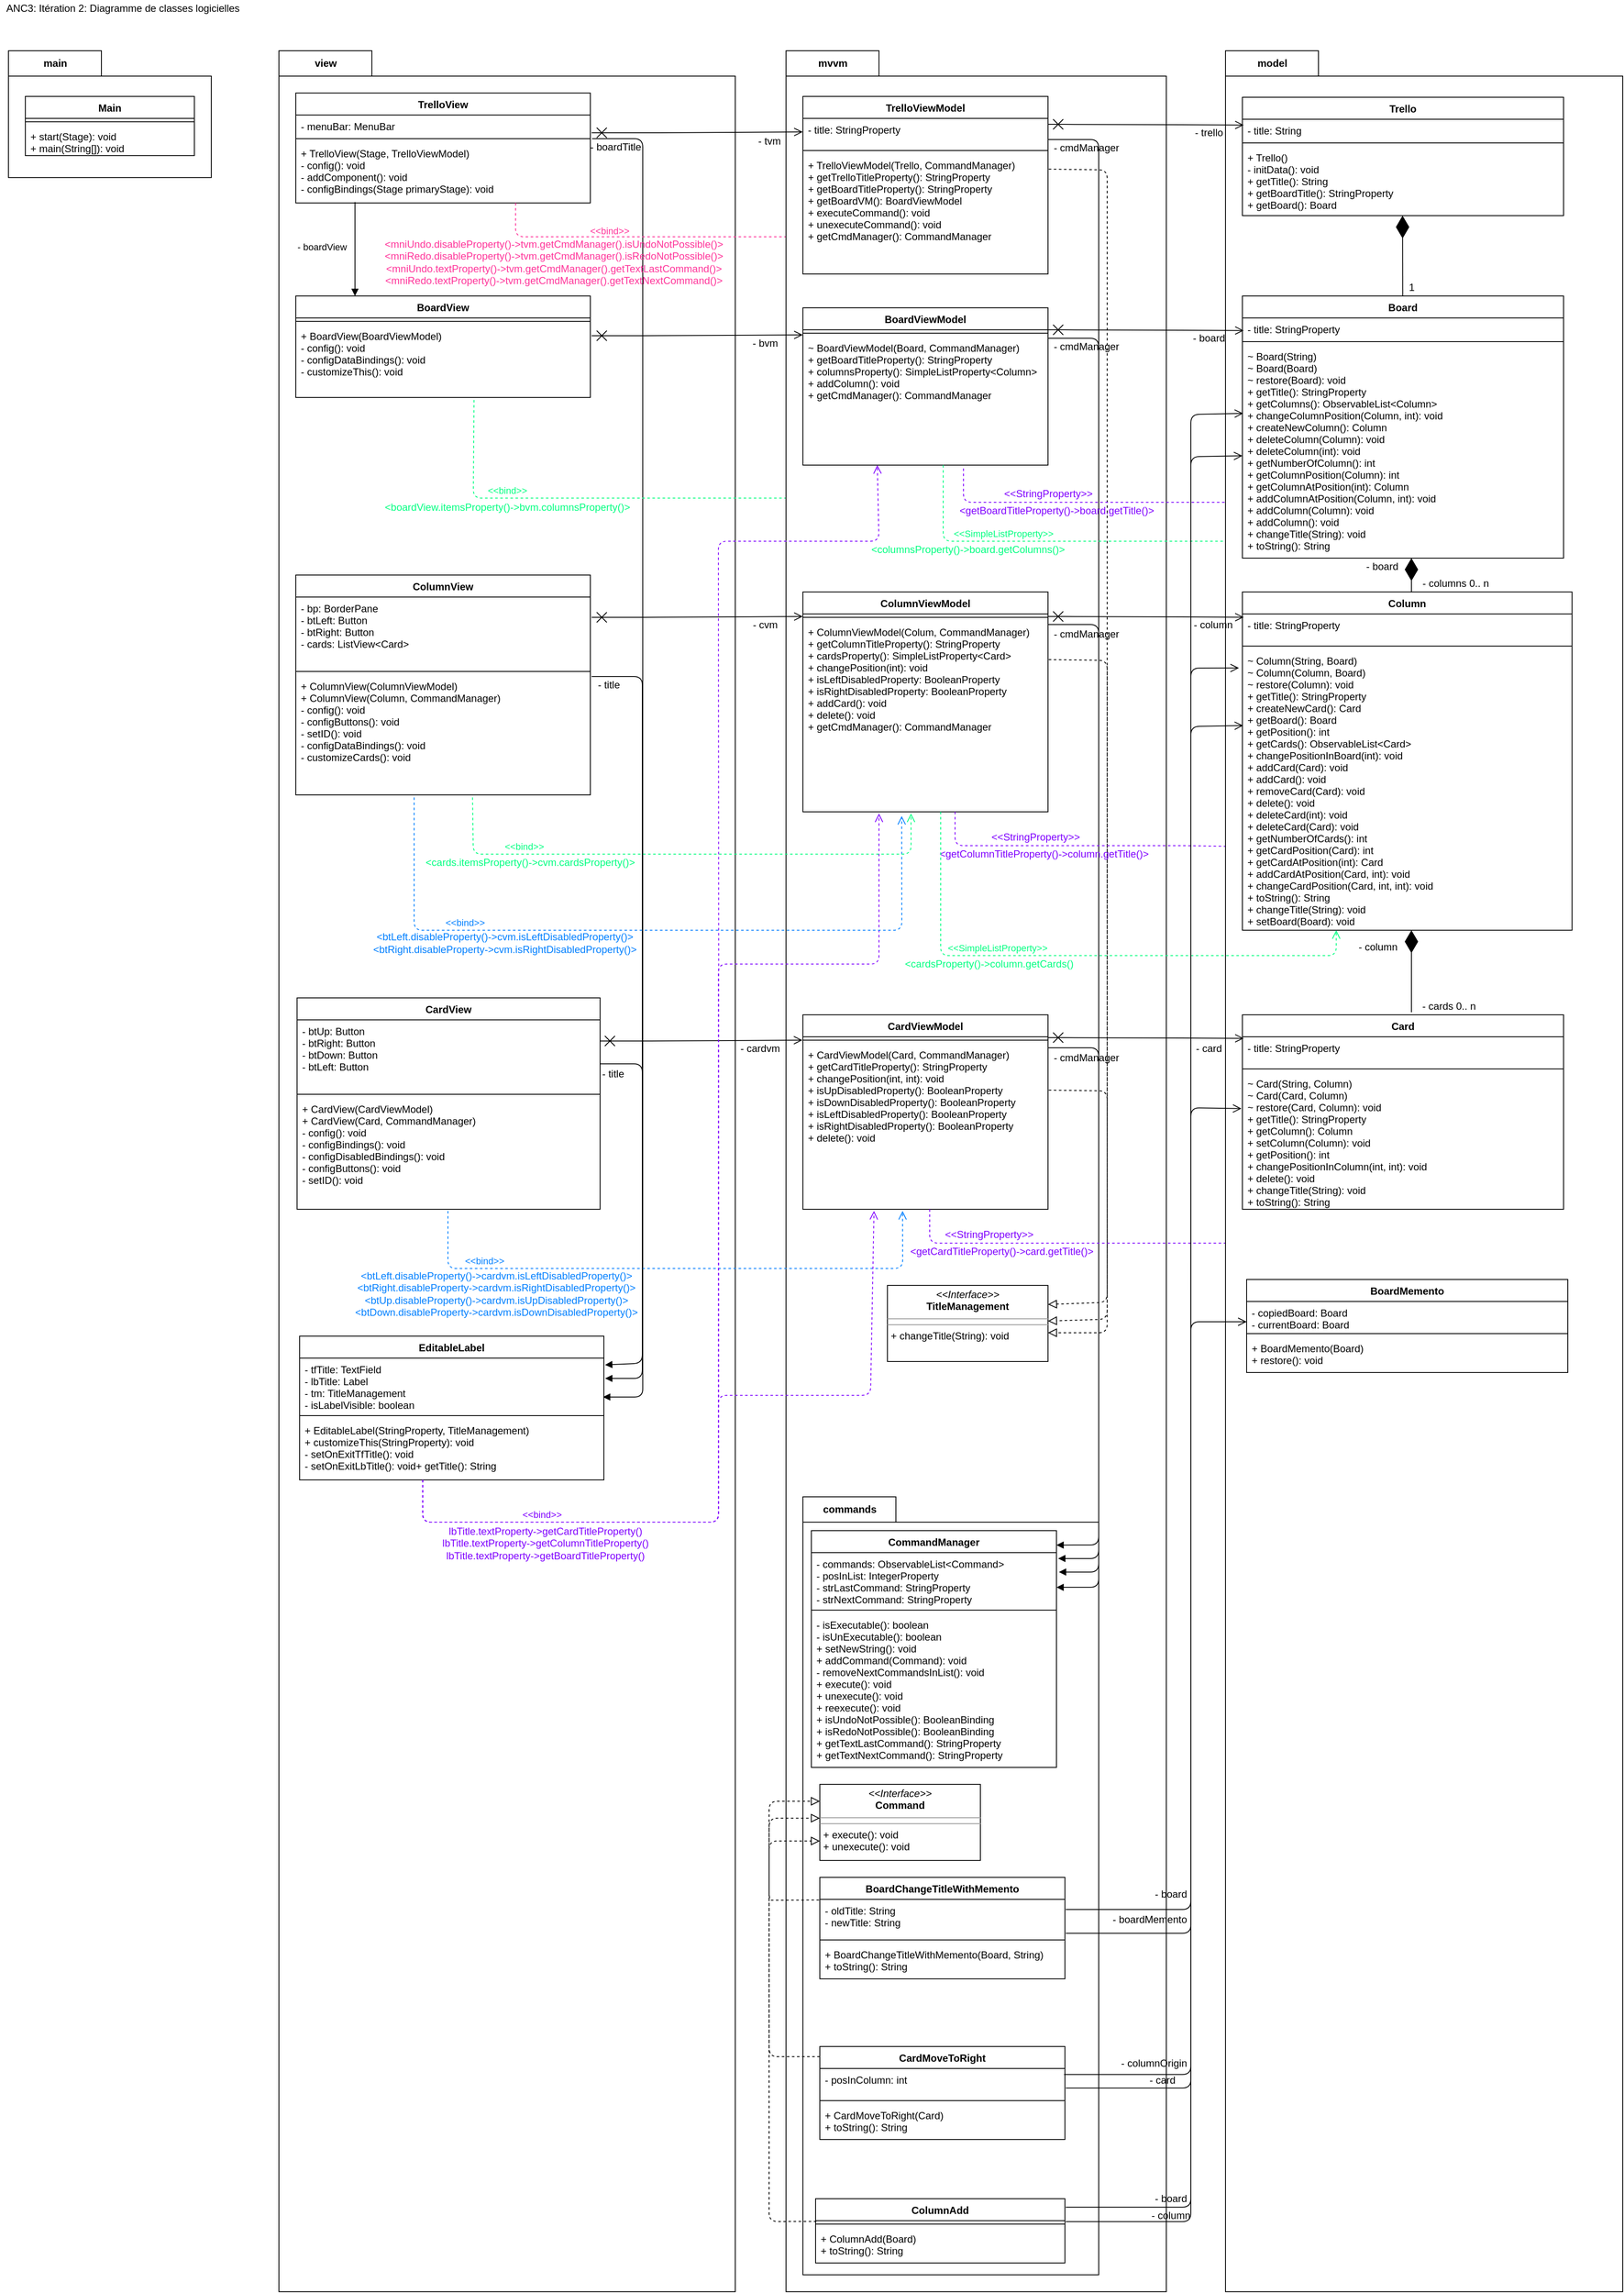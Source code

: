 <mxfile version="14.5.3" type="device"><diagram id="e03L0NBOLLU-en3H7f_f" name="Page-1"><mxGraphModel dx="1038" dy="-594" grid="1" gridSize="10" guides="1" tooltips="1" connect="1" arrows="1" fold="1" page="1" pageScale="1" pageWidth="1654" pageHeight="1169" math="0" shadow="0"><root><mxCell id="0"/><mxCell id="1" parent="0"/><mxCell id="cge0rgGgItP58difclPa-11" value="view" style="shape=folder;fontStyle=1;tabWidth=110;tabHeight=30;tabPosition=left;html=1;boundedLbl=1;labelInHeader=1;container=1;collapsible=0;recursiveResize=0;" parent="1" vertex="1"><mxGeometry x="400" y="1240" width="540" height="2650" as="geometry"/></mxCell><mxCell id="cge0rgGgItP58difclPa-129" value="- boardView" style="endArrow=block;endFill=1;html=1;edgeStyle=orthogonalEdgeStyle;align=left;verticalAlign=top;" parent="cge0rgGgItP58difclPa-11" target="XgFffYjWo_G1kx7g5BOo-2" edge="1"><mxGeometry x="-0.278" y="-70" relative="1" as="geometry"><mxPoint x="90" y="179" as="sourcePoint"/><mxPoint x="90" y="258" as="targetPoint"/><Array as="points"><mxPoint x="90" y="270"/><mxPoint x="90" y="270"/></Array><mxPoint as="offset"/></mxGeometry></mxCell><mxCell id="pRhPwBXWFVHU28nDUIon-29" value="ColumnView" style="swimlane;fontStyle=1;align=center;verticalAlign=top;childLayout=stackLayout;horizontal=1;startSize=26;horizontalStack=0;resizeParent=1;resizeParentMax=0;resizeLast=0;collapsible=1;marginBottom=0;" parent="cge0rgGgItP58difclPa-11" vertex="1"><mxGeometry x="20" y="620" width="348.5" height="260" as="geometry"/></mxCell><mxCell id="pRhPwBXWFVHU28nDUIon-30" value="- bp: BorderPane&#xA;- btLeft: Button&#xA;- btRight: Button&#xA;- cards: ListView&lt;Card&gt;&#xA;" style="text;strokeColor=none;fillColor=none;align=left;verticalAlign=top;spacingLeft=4;spacingRight=4;overflow=hidden;rotatable=0;points=[[0,0.5],[1,0.5]];portConstraint=eastwest;" parent="pRhPwBXWFVHU28nDUIon-29" vertex="1"><mxGeometry y="26" width="348.5" height="84" as="geometry"/></mxCell><mxCell id="pRhPwBXWFVHU28nDUIon-31" value="" style="line;strokeWidth=1;fillColor=none;align=left;verticalAlign=middle;spacingTop=-1;spacingLeft=3;spacingRight=3;rotatable=0;labelPosition=right;points=[];portConstraint=eastwest;" parent="pRhPwBXWFVHU28nDUIon-29" vertex="1"><mxGeometry y="110" width="348.5" height="8" as="geometry"/></mxCell><mxCell id="pRhPwBXWFVHU28nDUIon-32" value="+ ColumnView(ColumnViewModel)&#xA;+ ColumnView(Column, CommandManager)&#xA;- config(): void&#xA;- configButtons(): void&#xA; - setID(): void&#xA;- configDataBindings(): void&#xA;- customizeCards(): void&#xA;&#xA;" style="text;strokeColor=none;fillColor=none;align=left;verticalAlign=top;spacingLeft=4;spacingRight=4;overflow=hidden;rotatable=0;points=[[0,0.5],[1,0.5]];portConstraint=eastwest;" parent="pRhPwBXWFVHU28nDUIon-29" vertex="1"><mxGeometry y="118" width="348.5" height="142" as="geometry"/></mxCell><mxCell id="pRhPwBXWFVHU28nDUIon-33" value="CardView" style="swimlane;fontStyle=1;align=center;verticalAlign=top;childLayout=stackLayout;horizontal=1;startSize=26;horizontalStack=0;resizeParent=1;resizeParentMax=0;resizeLast=0;collapsible=1;marginBottom=0;" parent="cge0rgGgItP58difclPa-11" vertex="1"><mxGeometry x="21.5" y="1120" width="358.5" height="250" as="geometry"/></mxCell><mxCell id="pRhPwBXWFVHU28nDUIon-34" value="- btUp: Button&#xA;- btRight: Button&#xA;- btDown: Button&#xA;- btLeft: Button&#xA;" style="text;strokeColor=none;fillColor=none;align=left;verticalAlign=top;spacingLeft=4;spacingRight=4;overflow=hidden;rotatable=0;points=[[0,0.5],[1,0.5]];portConstraint=eastwest;" parent="pRhPwBXWFVHU28nDUIon-33" vertex="1"><mxGeometry y="26" width="358.5" height="84" as="geometry"/></mxCell><mxCell id="pRhPwBXWFVHU28nDUIon-35" value="" style="line;strokeWidth=1;fillColor=none;align=left;verticalAlign=middle;spacingTop=-1;spacingLeft=3;spacingRight=3;rotatable=0;labelPosition=right;points=[];portConstraint=eastwest;" parent="pRhPwBXWFVHU28nDUIon-33" vertex="1"><mxGeometry y="110" width="358.5" height="8" as="geometry"/></mxCell><mxCell id="pRhPwBXWFVHU28nDUIon-36" value="+ CardView(CardViewModel)&#xA;+ CardView(Card, CommandManager)&#xA;- config(): void&#xA;- configBindings(): void&#xA;- configDisabledBindings(): void&#xA;- configButtons(): void&#xA;- setID(): void" style="text;strokeColor=none;fillColor=none;align=left;verticalAlign=top;spacingLeft=4;spacingRight=4;overflow=hidden;rotatable=0;points=[[0,0.5],[1,0.5]];portConstraint=eastwest;" parent="pRhPwBXWFVHU28nDUIon-33" vertex="1"><mxGeometry y="118" width="358.5" height="132" as="geometry"/></mxCell><mxCell id="cge0rgGgItP58difclPa-71" value="- title" style="text;html=1;align=center;verticalAlign=middle;resizable=0;points=[];autosize=1;" parent="cge0rgGgItP58difclPa-11" vertex="1"><mxGeometry x="370" y="740" width="40" height="20" as="geometry"/></mxCell><mxCell id="cge0rgGgItP58difclPa-78" value="- boardTitle" style="text;html=1;align=center;verticalAlign=middle;resizable=0;points=[];autosize=1;" parent="cge0rgGgItP58difclPa-11" vertex="1"><mxGeometry x="358" y="104" width="80" height="20" as="geometry"/></mxCell><mxCell id="cge0rgGgItP58difclPa-68" value="- title" style="text;html=1;align=center;verticalAlign=middle;resizable=0;points=[];autosize=1;" parent="cge0rgGgItP58difclPa-11" vertex="1"><mxGeometry x="374.5" y="1200" width="40" height="20" as="geometry"/></mxCell><mxCell id="cge0rgGgItP58difclPa-50" value="EditableLabel" style="swimlane;fontStyle=1;align=center;verticalAlign=top;childLayout=stackLayout;horizontal=1;startSize=26;horizontalStack=0;resizeParent=1;resizeParentMax=0;resizeLast=0;collapsible=1;marginBottom=0;" parent="cge0rgGgItP58difclPa-11" vertex="1"><mxGeometry x="24.5" y="1520" width="360" height="170" as="geometry"/></mxCell><mxCell id="cge0rgGgItP58difclPa-51" value="- tfTitle: TextField&#xA;- lbTitle: Label&#xA;- tm: TitleManagement&#xA;- isLabelVisible: boolean&#xA;" style="text;strokeColor=none;fillColor=none;align=left;verticalAlign=top;spacingLeft=4;spacingRight=4;overflow=hidden;rotatable=0;points=[[0,0.5],[1,0.5]];portConstraint=eastwest;" parent="cge0rgGgItP58difclPa-50" vertex="1"><mxGeometry y="26" width="360" height="64" as="geometry"/></mxCell><mxCell id="cge0rgGgItP58difclPa-52" value="" style="line;strokeWidth=1;fillColor=none;align=left;verticalAlign=middle;spacingTop=-1;spacingLeft=3;spacingRight=3;rotatable=0;labelPosition=right;points=[];portConstraint=eastwest;" parent="cge0rgGgItP58difclPa-50" vertex="1"><mxGeometry y="90" width="360" height="8" as="geometry"/></mxCell><mxCell id="cge0rgGgItP58difclPa-53" value="+ EditableLabel(StringProperty, TitleManagement)&#xA;+ customizeThis(StringProperty): void&#xA;- setOnExitTfTitle(): void&#xA;- setOnExitLbTitle(): void+ getTitle(): String&#xA;&#xA;" style="text;strokeColor=none;fillColor=none;align=left;verticalAlign=top;spacingLeft=4;spacingRight=4;overflow=hidden;rotatable=0;points=[[0,0.5],[1,0.5]];portConstraint=eastwest;" parent="cge0rgGgItP58difclPa-50" vertex="1"><mxGeometry y="98" width="360" height="72" as="geometry"/></mxCell><mxCell id="cge0rgGgItP58difclPa-169" value="" style="html=1;verticalAlign=bottom;labelBackgroundColor=none;endArrow=block;endFill=1;entryX=1.004;entryY=0.125;entryDx=0;entryDy=0;entryPerimeter=0;" parent="cge0rgGgItP58difclPa-11" target="cge0rgGgItP58difclPa-51" edge="1"><mxGeometry width="160" relative="1" as="geometry"><mxPoint x="370" y="740" as="sourcePoint"/><mxPoint x="380" y="1560" as="targetPoint"/><Array as="points"><mxPoint x="430" y="740"/><mxPoint x="430" y="830"/><mxPoint x="430" y="1552"/></Array></mxGeometry></mxCell><mxCell id="cge0rgGgItP58difclPa-170" value="" style="html=1;verticalAlign=bottom;labelBackgroundColor=none;endArrow=block;endFill=1;exitX=1;exitY=0.5;exitDx=0;exitDy=0;" parent="cge0rgGgItP58difclPa-11" edge="1"><mxGeometry width="160" relative="1" as="geometry"><mxPoint x="370.5" y="104" as="sourcePoint"/><mxPoint x="383.5" y="1592" as="targetPoint"/><Array as="points"><mxPoint x="430.5" y="104"/><mxPoint x="430.5" y="643"/><mxPoint x="430.5" y="763"/><mxPoint x="430.5" y="1163"/><mxPoint x="430.5" y="1563"/><mxPoint x="430.5" y="1592"/></Array></mxGeometry></mxCell><mxCell id="XgFffYjWo_G1kx7g5BOo-2" value="BoardView" style="swimlane;fontStyle=1;align=center;verticalAlign=top;childLayout=stackLayout;horizontal=1;startSize=26;horizontalStack=0;resizeParent=1;resizeParentMax=0;resizeLast=0;collapsible=1;marginBottom=0;" parent="cge0rgGgItP58difclPa-11" vertex="1"><mxGeometry x="20" y="290" width="348.5" height="120" as="geometry"/></mxCell><mxCell id="XgFffYjWo_G1kx7g5BOo-4" value="" style="line;strokeWidth=1;fillColor=none;align=left;verticalAlign=middle;spacingTop=-1;spacingLeft=3;spacingRight=3;rotatable=0;labelPosition=right;points=[];portConstraint=eastwest;" parent="XgFffYjWo_G1kx7g5BOo-2" vertex="1"><mxGeometry y="26" width="348.5" height="8" as="geometry"/></mxCell><mxCell id="XgFffYjWo_G1kx7g5BOo-5" value="+ BoardView(BoardViewModel)&#xA;- config(): void&#xA;- configDataBindings(): void&#xA;- customizeThis(): void" style="text;strokeColor=none;fillColor=none;align=left;verticalAlign=top;spacingLeft=4;spacingRight=4;overflow=hidden;rotatable=0;points=[[0,0.5],[1,0.5]];portConstraint=eastwest;" parent="XgFffYjWo_G1kx7g5BOo-2" vertex="1"><mxGeometry y="34" width="348.5" height="86" as="geometry"/></mxCell><mxCell id="XgFffYjWo_G1kx7g5BOo-6" value="TrelloView" style="swimlane;fontStyle=1;align=center;verticalAlign=top;childLayout=stackLayout;horizontal=1;startSize=26;horizontalStack=0;resizeParent=1;resizeParentMax=0;resizeLast=0;collapsible=1;marginBottom=0;" parent="cge0rgGgItP58difclPa-11" vertex="1"><mxGeometry x="20" y="50" width="348.5" height="130" as="geometry"/></mxCell><mxCell id="XgFffYjWo_G1kx7g5BOo-7" value="- menuBar: MenuBar" style="text;strokeColor=none;fillColor=none;align=left;verticalAlign=top;spacingLeft=4;spacingRight=4;overflow=hidden;rotatable=0;points=[[0,0.5],[1,0.5]];portConstraint=eastwest;" parent="XgFffYjWo_G1kx7g5BOo-6" vertex="1"><mxGeometry y="26" width="348.5" height="24" as="geometry"/></mxCell><mxCell id="XgFffYjWo_G1kx7g5BOo-8" value="" style="line;strokeWidth=1;fillColor=none;align=left;verticalAlign=middle;spacingTop=-1;spacingLeft=3;spacingRight=3;rotatable=0;labelPosition=right;points=[];portConstraint=eastwest;" parent="XgFffYjWo_G1kx7g5BOo-6" vertex="1"><mxGeometry y="50" width="348.5" height="8" as="geometry"/></mxCell><mxCell id="XgFffYjWo_G1kx7g5BOo-9" value="+ TrelloView(Stage, TrelloViewModel)&#xA;- config(): void&#xA;- addComponent(): void&#xA;- configBindings(Stage primaryStage): void" style="text;strokeColor=none;fillColor=none;align=left;verticalAlign=top;spacingLeft=4;spacingRight=4;overflow=hidden;rotatable=0;points=[[0,0.5],[1,0.5]];portConstraint=eastwest;" parent="XgFffYjWo_G1kx7g5BOo-6" vertex="1"><mxGeometry y="58" width="348.5" height="72" as="geometry"/></mxCell><mxCell id="XgFffYjWo_G1kx7g5BOo-70" value="&lt;font color=&quot;#FF3399&quot;&gt;&amp;lt;&amp;lt;bind&amp;gt;&amp;gt;&lt;/font&gt;" style="endArrow=open;startArrow=none;endFill=0;startFill=0;endSize=8;html=1;verticalAlign=bottom;dashed=1;labelBackgroundColor=none;fontColor=#000000;entryX=-0.007;entryY=0.69;entryDx=0;entryDy=0;entryPerimeter=0;strokeColor=#FF3399;" parent="cge0rgGgItP58difclPa-11" target="pRhPwBXWFVHU28nDUIon-40" edge="1"><mxGeometry x="-0.2" y="-2" width="160" relative="1" as="geometry"><mxPoint x="280" y="180" as="sourcePoint"/><mxPoint x="361" y="240" as="targetPoint"/><Array as="points"><mxPoint x="280" y="220"/><mxPoint x="550" y="220"/><mxPoint x="580" y="220"/></Array><mxPoint as="offset"/></mxGeometry></mxCell><mxCell id="XgFffYjWo_G1kx7g5BOo-73" value="&lt;font color=&quot;#00FF80&quot;&gt;&amp;lt;&amp;lt;bind&amp;gt;&amp;gt;&lt;/font&gt;" style="endArrow=open;startArrow=none;endFill=0;startFill=0;endSize=8;html=1;verticalAlign=bottom;dashed=1;labelBackgroundColor=none;fontColor=#000000;strokeColor=#00FF80;exitX=0.605;exitY=1.035;exitDx=0;exitDy=0;exitPerimeter=0;" parent="cge0rgGgItP58difclPa-11" edge="1" source="XgFffYjWo_G1kx7g5BOo-5"><mxGeometry x="-0.538" width="160" relative="1" as="geometry"><mxPoint x="280" y="415" as="sourcePoint"/><mxPoint x="749" y="489" as="targetPoint"/><Array as="points"><mxPoint x="230" y="529"/><mxPoint x="530" y="529"/><mxPoint x="650" y="529"/><mxPoint x="749" y="529"/></Array><mxPoint as="offset"/></mxGeometry></mxCell><mxCell id="XgFffYjWo_G1kx7g5BOo-71" value="&lt;div&gt;&lt;font color=&quot;#FF3399&quot;&gt;&amp;lt;mniUndo.disableProperty()-&amp;gt;tvm.getCmdManager().isUndoNotPossible()&amp;gt;&lt;/font&gt;&lt;/div&gt;&lt;div&gt;&lt;div&gt;&lt;font color=&quot;#FF3399&quot;&gt;&amp;lt;mniRedo.disableProperty()-&amp;gt;tvm.getCmdManager().isRedoNotPossible()&amp;gt;&lt;/font&gt;&lt;/div&gt;&lt;div&gt;&lt;div&gt;&lt;font color=&quot;#FF3399&quot;&gt;&amp;lt;mniUndo.textProperty()-&amp;gt;tvm.getCmdManager().getTextLastCommand()&amp;gt;&lt;/font&gt;&lt;/div&gt;&lt;div&gt;&lt;font color=&quot;#FF3399&quot;&gt;&amp;lt;mniRedo.textProperty()-&amp;gt;tvm.getCmdManager().getTextNextCommand()&amp;gt;&lt;/font&gt;&lt;/div&gt;&lt;/div&gt;&lt;/div&gt;" style="text;html=1;align=center;verticalAlign=middle;resizable=0;points=[];autosize=1;fontColor=#000000;" parent="cge0rgGgItP58difclPa-11" vertex="1"><mxGeometry x="120" y="220" width="410" height="60" as="geometry"/></mxCell><mxCell id="sOZQQsf0LYQ0LBeMfr0b-2" value="&lt;div&gt;&lt;font color=&quot;#7F00FF&quot;&gt;lbTitle.textProperty-&amp;gt;getCardTitleProperty()&lt;/font&gt;&lt;/div&gt;&lt;div&gt;&lt;font color=&quot;#7F00FF&quot;&gt;lbTitle.textProperty-&amp;gt;getColumnTitleProperty()&lt;/font&gt;&lt;/div&gt;&lt;div&gt;&lt;font color=&quot;#7F00FF&quot;&gt;lbTitle.textProperty-&amp;gt;getBoardTitleProperty()&lt;/font&gt;&lt;/div&gt;" style="text;html=1;align=center;verticalAlign=middle;resizable=0;points=[];autosize=1;" vertex="1" parent="cge0rgGgItP58difclPa-11"><mxGeometry x="189.5" y="1740" width="250" height="50" as="geometry"/></mxCell><mxCell id="sOZQQsf0LYQ0LBeMfr0b-86" value="&lt;div&gt;&lt;font color=&quot;#007FFF&quot;&gt;&amp;lt;btLeft.disableProperty()-&amp;gt;cvm.isLeftDisabledProperty()&amp;gt;&lt;/font&gt;&lt;/div&gt;&lt;div&gt;&lt;font color=&quot;#007FFF&quot;&gt;&amp;lt;btRight.disableProperty-&amp;gt;cvm.isRightDisabledProperty()&amp;gt;&lt;br&gt;&lt;/font&gt;&lt;/div&gt;" style="text;html=1;align=center;verticalAlign=middle;resizable=0;points=[];autosize=1;fontColor=#000000;" vertex="1" parent="cge0rgGgItP58difclPa-11"><mxGeometry x="107" y="1040" width="320" height="30" as="geometry"/></mxCell><mxCell id="XgFffYjWo_G1kx7g5BOo-76" value="&lt;div&gt;&lt;font color=&quot;#00FF80&quot;&gt;&amp;lt;cards.itemsProperty()-&amp;gt;cvm.cardsProperty()&amp;gt;&lt;/font&gt;&lt;/div&gt;" style="text;html=1;align=center;verticalAlign=middle;resizable=0;points=[];autosize=1;fontColor=#000000;" parent="cge0rgGgItP58difclPa-11" vertex="1"><mxGeometry x="167" y="950" width="260" height="20" as="geometry"/></mxCell><mxCell id="XgFffYjWo_G1kx7g5BOo-74" value="&lt;font color=&quot;#00FF80&quot;&gt;&amp;lt;boardView.itemsProperty()-&amp;gt;bvm.columnsProperty()&amp;gt;&lt;/font&gt;" style="text;html=1;align=center;verticalAlign=middle;resizable=0;points=[];autosize=1;fontColor=#000000;" parent="cge0rgGgItP58difclPa-11" vertex="1"><mxGeometry x="120" y="530" width="300" height="20" as="geometry"/></mxCell><mxCell id="XgFffYjWo_G1kx7g5BOo-78" value="&lt;div&gt;&lt;font color=&quot;#007FFF&quot;&gt;&amp;lt;btLeft.disableProperty()-&amp;gt;cardvm.isLeftDisabledProperty()&amp;gt;&lt;/font&gt;&lt;/div&gt;&lt;div&gt;&lt;font color=&quot;#007FFF&quot;&gt;&amp;lt;btRight.disableProperty-&amp;gt;cardvm.isRightDisabledProperty()&amp;gt;&lt;/font&gt;&lt;/div&gt;&lt;div&gt;&lt;div&gt;&lt;font color=&quot;#007FFF&quot;&gt;&amp;lt;btUp.disableProperty()-&amp;gt;cardvm.isUpDisabledProperty()&amp;gt;&lt;/font&gt;&lt;/div&gt;&lt;font color=&quot;#007FFF&quot;&gt;&amp;lt;btDown.disableProperty-&amp;gt;cardvm.isDownDisabledProperty()&amp;gt;&lt;/font&gt;&lt;/div&gt;" style="text;html=1;align=center;verticalAlign=middle;resizable=0;points=[];autosize=1;fontColor=#000000;" parent="cge0rgGgItP58difclPa-11" vertex="1"><mxGeometry x="87" y="1440" width="340" height="60" as="geometry"/></mxCell><mxCell id="cge0rgGgItP58difclPa-15" value="mvvm" style="shape=folder;fontStyle=1;tabWidth=110;tabHeight=30;tabPosition=left;html=1;boundedLbl=1;labelInHeader=1;container=1;collapsible=0;recursiveResize=0;" parent="1" vertex="1"><mxGeometry x="1000" y="1240" width="450" height="2650" as="geometry"/></mxCell><mxCell id="pRhPwBXWFVHU28nDUIon-37" value="TrelloViewModel" style="swimlane;fontStyle=1;align=center;verticalAlign=top;childLayout=stackLayout;horizontal=1;startSize=26;horizontalStack=0;resizeParent=1;resizeParentMax=0;resizeLast=0;collapsible=1;marginBottom=0;" parent="cge0rgGgItP58difclPa-15" vertex="1"><mxGeometry x="20" y="54" width="290" height="210" as="geometry"/></mxCell><mxCell id="pRhPwBXWFVHU28nDUIon-38" value="- title: StringProperty&#xA;" style="text;strokeColor=none;fillColor=none;align=left;verticalAlign=top;spacingLeft=4;spacingRight=4;overflow=hidden;rotatable=0;points=[[0,0.5],[1,0.5]];portConstraint=eastwest;" parent="pRhPwBXWFVHU28nDUIon-37" vertex="1"><mxGeometry y="26" width="290" height="34" as="geometry"/></mxCell><mxCell id="pRhPwBXWFVHU28nDUIon-39" value="" style="line;strokeWidth=1;fillColor=none;align=left;verticalAlign=middle;spacingTop=-1;spacingLeft=3;spacingRight=3;rotatable=0;labelPosition=right;points=[];portConstraint=eastwest;" parent="pRhPwBXWFVHU28nDUIon-37" vertex="1"><mxGeometry y="60" width="290" height="8" as="geometry"/></mxCell><mxCell id="pRhPwBXWFVHU28nDUIon-40" value="+ TrelloViewModel(Trello, CommandManager)&#xA;+ getTrelloTitleProperty(): StringProperty&#xA;+ getBoardTitleProperty(): StringProperty&#xA;+ getBoardVM(): BoardViewModel&#xA;+ executeCommand(): void&#xA;+ unexecuteCommand(): void&#xA;+ getCmdManager(): CommandManager&#xA;&#xA;&#xA;" style="text;strokeColor=none;fillColor=none;align=left;verticalAlign=top;spacingLeft=4;spacingRight=4;overflow=hidden;rotatable=0;points=[[0,0.5],[1,0.5]];portConstraint=eastwest;" parent="pRhPwBXWFVHU28nDUIon-37" vertex="1"><mxGeometry y="68" width="290" height="142" as="geometry"/></mxCell><mxCell id="pRhPwBXWFVHU28nDUIon-41" value="BoardViewModel" style="swimlane;fontStyle=1;align=center;verticalAlign=top;childLayout=stackLayout;horizontal=1;startSize=26;horizontalStack=0;resizeParent=1;resizeParentMax=0;resizeLast=0;collapsible=1;marginBottom=0;" parent="cge0rgGgItP58difclPa-15" vertex="1"><mxGeometry x="20" y="304" width="290" height="186" as="geometry"/></mxCell><mxCell id="pRhPwBXWFVHU28nDUIon-43" value="" style="line;strokeWidth=1;fillColor=none;align=left;verticalAlign=middle;spacingTop=-1;spacingLeft=3;spacingRight=3;rotatable=0;labelPosition=right;points=[];portConstraint=eastwest;" parent="pRhPwBXWFVHU28nDUIon-41" vertex="1"><mxGeometry y="26" width="290" height="8" as="geometry"/></mxCell><mxCell id="pRhPwBXWFVHU28nDUIon-44" value="~ BoardViewModel(Board, CommandManager)&#xA;+ getBoardTitleProperty(): StringProperty&#xA;+ columnsProperty(): SimpleListProperty&lt;Column&gt;&#xA;+ addColumn(): void&#xA;+ getCmdManager(): CommandManager&#xA;&#xA;&#xA;" style="text;strokeColor=none;fillColor=none;align=left;verticalAlign=top;spacingLeft=4;spacingRight=4;overflow=hidden;rotatable=0;points=[[0,0.5],[1,0.5]];portConstraint=eastwest;" parent="pRhPwBXWFVHU28nDUIon-41" vertex="1"><mxGeometry y="34" width="290" height="152" as="geometry"/></mxCell><mxCell id="pRhPwBXWFVHU28nDUIon-45" value="ColumnViewModel" style="swimlane;fontStyle=1;align=center;verticalAlign=top;childLayout=stackLayout;horizontal=1;startSize=26;horizontalStack=0;resizeParent=1;resizeParentMax=0;resizeLast=0;collapsible=1;marginBottom=0;" parent="cge0rgGgItP58difclPa-15" vertex="1"><mxGeometry x="20" y="640" width="290" height="260" as="geometry"/></mxCell><mxCell id="pRhPwBXWFVHU28nDUIon-47" value="" style="line;strokeWidth=1;fillColor=none;align=left;verticalAlign=middle;spacingTop=-1;spacingLeft=3;spacingRight=3;rotatable=0;labelPosition=right;points=[];portConstraint=eastwest;" parent="pRhPwBXWFVHU28nDUIon-45" vertex="1"><mxGeometry y="26" width="290" height="8" as="geometry"/></mxCell><mxCell id="pRhPwBXWFVHU28nDUIon-48" value="+ ColumnViewModel(Colum, CommandManager)&#xA;+ getColumnTitleProperty(): StringProperty&#xA;+ cardsProperty(): SimpleListProperty&lt;Card&gt;&#xA;+ changePosition(int): void&#xA;+ isLeftDisabledProperty: BooleanProperty&#xA;+ isRightDisabledProperty: BooleanProperty&#xA;+ addCard(): void&#xA;+ delete(): void&#xA;+ getCmdManager(): CommandManager&#xA;&#xA;" style="text;strokeColor=none;fillColor=none;align=left;verticalAlign=top;spacingLeft=4;spacingRight=4;overflow=hidden;rotatable=0;points=[[0,0.5],[1,0.5]];portConstraint=eastwest;" parent="pRhPwBXWFVHU28nDUIon-45" vertex="1"><mxGeometry y="34" width="290" height="226" as="geometry"/></mxCell><mxCell id="pRhPwBXWFVHU28nDUIon-49" value="CardViewModel" style="swimlane;fontStyle=1;align=center;verticalAlign=top;childLayout=stackLayout;horizontal=1;startSize=26;horizontalStack=0;resizeParent=1;resizeParentMax=0;resizeLast=0;collapsible=1;marginBottom=0;" parent="cge0rgGgItP58difclPa-15" vertex="1"><mxGeometry x="20" y="1140" width="290" height="230" as="geometry"/></mxCell><mxCell id="pRhPwBXWFVHU28nDUIon-51" value="" style="line;strokeWidth=1;fillColor=none;align=left;verticalAlign=middle;spacingTop=-1;spacingLeft=3;spacingRight=3;rotatable=0;labelPosition=right;points=[];portConstraint=eastwest;" parent="pRhPwBXWFVHU28nDUIon-49" vertex="1"><mxGeometry y="26" width="290" height="8" as="geometry"/></mxCell><mxCell id="pRhPwBXWFVHU28nDUIon-52" value="+ CardViewModel(Card, CommandManager)&#xA;+ getCardTitleProperty(): StringProperty&#xA;+ changePosition(int, int): void&#xA;+ isUpDisabledProperty(): BooleanProperty&#xA;+ isDownDisabledProperty(): BooleanProperty&#xA;+ isLeftDisabledProperty(): BooleanProperty&#xA;+ isRightDisabledProperty(): BooleanProperty&#xA;+ delete(): void&#xA;&#xA;" style="text;strokeColor=none;fillColor=none;align=left;verticalAlign=top;spacingLeft=4;spacingRight=4;overflow=hidden;rotatable=0;points=[[0,0.5],[1,0.5]];portConstraint=eastwest;" parent="pRhPwBXWFVHU28nDUIon-49" vertex="1"><mxGeometry y="34" width="290" height="196" as="geometry"/></mxCell><mxCell id="XgFffYjWo_G1kx7g5BOo-10" value="commands" style="shape=folder;fontStyle=1;tabWidth=110;tabHeight=30;tabPosition=left;html=1;boundedLbl=1;labelInHeader=1;container=1;collapsible=0;recursiveResize=0;" parent="cge0rgGgItP58difclPa-15" vertex="1"><mxGeometry x="20" y="1710" width="350" height="920" as="geometry"/></mxCell><mxCell id="XgFffYjWo_G1kx7g5BOo-12" value="CommandManager" style="swimlane;fontStyle=1;align=center;verticalAlign=top;childLayout=stackLayout;horizontal=1;startSize=26;horizontalStack=0;resizeParent=1;resizeParentMax=0;resizeLast=0;collapsible=1;marginBottom=0;" parent="XgFffYjWo_G1kx7g5BOo-10" vertex="1"><mxGeometry x="10" y="40" width="290" height="280" as="geometry"/></mxCell><mxCell id="XgFffYjWo_G1kx7g5BOo-13" value="- commands: ObservableList&lt;Command&gt;&#xA;- posInList: IntegerProperty&#xA;- strLastCommand: StringProperty&#xA;- strNextCommand: StringProperty&#xA;&#xA;&#xA;" style="text;strokeColor=none;fillColor=none;align=left;verticalAlign=top;spacingLeft=4;spacingRight=4;overflow=hidden;rotatable=0;points=[[0,0.5],[1,0.5]];portConstraint=eastwest;" parent="XgFffYjWo_G1kx7g5BOo-12" vertex="1"><mxGeometry y="26" width="290" height="64" as="geometry"/></mxCell><mxCell id="XgFffYjWo_G1kx7g5BOo-14" value="" style="line;strokeWidth=1;fillColor=none;align=left;verticalAlign=middle;spacingTop=-1;spacingLeft=3;spacingRight=3;rotatable=0;labelPosition=right;points=[];portConstraint=eastwest;" parent="XgFffYjWo_G1kx7g5BOo-12" vertex="1"><mxGeometry y="90" width="290" height="8" as="geometry"/></mxCell><mxCell id="XgFffYjWo_G1kx7g5BOo-15" value="- isExecutable(): boolean&#xA;- isUnExecutable(): boolean&#xA;+ setNewString(): void&#xA;+ addCommand(Command): void&#xA;- removeNextCommandsInList(): void&#xA;+ execute(): void&#xA;+ unexecute(): void&#xA;+ reexecute(): void&#xA;+ isUndoNotPossible(): BooleanBinding&#xA;+ isRedoNotPossible(): BooleanBinding&#xA;+ getTextLastCommand(): StringProperty&#xA;+ getTextNextCommand(): StringProperty" style="text;strokeColor=none;fillColor=none;align=left;verticalAlign=top;spacingLeft=4;spacingRight=4;overflow=hidden;rotatable=0;points=[[0,0.5],[1,0.5]];portConstraint=eastwest;" parent="XgFffYjWo_G1kx7g5BOo-12" vertex="1"><mxGeometry y="98" width="290" height="182" as="geometry"/></mxCell><mxCell id="XgFffYjWo_G1kx7g5BOo-22" value="ColumnAdd" style="swimlane;fontStyle=1;align=center;verticalAlign=top;childLayout=stackLayout;horizontal=1;startSize=26;horizontalStack=0;resizeParent=1;resizeParentMax=0;resizeLast=0;collapsible=1;marginBottom=0;" parent="XgFffYjWo_G1kx7g5BOo-10" vertex="1"><mxGeometry x="15" y="830" width="295" height="76" as="geometry"/></mxCell><mxCell id="XgFffYjWo_G1kx7g5BOo-24" value="" style="line;strokeWidth=1;fillColor=none;align=left;verticalAlign=middle;spacingTop=-1;spacingLeft=3;spacingRight=3;rotatable=0;labelPosition=right;points=[];portConstraint=eastwest;" parent="XgFffYjWo_G1kx7g5BOo-22" vertex="1"><mxGeometry y="26" width="295" height="8" as="geometry"/></mxCell><mxCell id="XgFffYjWo_G1kx7g5BOo-25" value="+ ColumnAdd(Board)&#xA;+ toString(): String " style="text;strokeColor=none;fillColor=none;align=left;verticalAlign=top;spacingLeft=4;spacingRight=4;overflow=hidden;rotatable=0;points=[[0,0.5],[1,0.5]];portConstraint=eastwest;" parent="XgFffYjWo_G1kx7g5BOo-22" vertex="1"><mxGeometry y="34" width="295" height="42" as="geometry"/></mxCell><mxCell id="XgFffYjWo_G1kx7g5BOo-27" value="BoardChangeTitleWithMemento" style="swimlane;fontStyle=1;align=center;verticalAlign=top;childLayout=stackLayout;horizontal=1;startSize=26;horizontalStack=0;resizeParent=1;resizeParentMax=0;resizeLast=0;collapsible=1;marginBottom=0;" parent="XgFffYjWo_G1kx7g5BOo-10" vertex="1"><mxGeometry x="20" y="450" width="290" height="120" as="geometry"/></mxCell><mxCell id="XgFffYjWo_G1kx7g5BOo-28" value="- oldTitle: String&#xA;- newTitle: String &#xA;&#xA;&#xA;" style="text;strokeColor=none;fillColor=none;align=left;verticalAlign=top;spacingLeft=4;spacingRight=4;overflow=hidden;rotatable=0;points=[[0,0.5],[1,0.5]];portConstraint=eastwest;" parent="XgFffYjWo_G1kx7g5BOo-27" vertex="1"><mxGeometry y="26" width="290" height="44" as="geometry"/></mxCell><mxCell id="XgFffYjWo_G1kx7g5BOo-29" value="" style="line;strokeWidth=1;fillColor=none;align=left;verticalAlign=middle;spacingTop=-1;spacingLeft=3;spacingRight=3;rotatable=0;labelPosition=right;points=[];portConstraint=eastwest;" parent="XgFffYjWo_G1kx7g5BOo-27" vertex="1"><mxGeometry y="70" width="290" height="8" as="geometry"/></mxCell><mxCell id="XgFffYjWo_G1kx7g5BOo-30" value="+ BoardChangeTitleWithMemento(Board, String)&#xA;+ toString(): String " style="text;strokeColor=none;fillColor=none;align=left;verticalAlign=top;spacingLeft=4;spacingRight=4;overflow=hidden;rotatable=0;points=[[0,0.5],[1,0.5]];portConstraint=eastwest;" parent="XgFffYjWo_G1kx7g5BOo-27" vertex="1"><mxGeometry y="78" width="290" height="42" as="geometry"/></mxCell><mxCell id="XgFffYjWo_G1kx7g5BOo-26" value="" style="endArrow=block;startArrow=none;endFill=0;startFill=0;endSize=8;html=1;verticalAlign=bottom;dashed=1;labelBackgroundColor=none;entryX=0;entryY=0.25;entryDx=0;entryDy=0;exitX=-0.003;exitY=0.016;exitDx=0;exitDy=0;exitPerimeter=0;" parent="XgFffYjWo_G1kx7g5BOo-10" source="XgFffYjWo_G1kx7g5BOo-28" edge="1"><mxGeometry width="160" relative="1" as="geometry"><mxPoint x="7" y="490" as="sourcePoint"/><mxPoint x="20" y="360" as="targetPoint"/><Array as="points"><mxPoint x="-30" y="477"/><mxPoint x="-40" y="477"/><mxPoint x="-40" y="440"/><mxPoint x="-40" y="397"/><mxPoint x="-40" y="360"/><mxPoint x="-10" y="360"/></Array></mxGeometry></mxCell><mxCell id="XgFffYjWo_G1kx7g5BOo-33" value="CardMoveToRight" style="swimlane;fontStyle=1;align=center;verticalAlign=top;childLayout=stackLayout;horizontal=1;startSize=26;horizontalStack=0;resizeParent=1;resizeParentMax=0;resizeLast=0;collapsible=1;marginBottom=0;" parent="XgFffYjWo_G1kx7g5BOo-10" vertex="1"><mxGeometry x="20" y="650" width="290" height="110" as="geometry"/></mxCell><mxCell id="XgFffYjWo_G1kx7g5BOo-34" value="- posInColumn: int&#xA;&#xA;&#xA;" style="text;strokeColor=none;fillColor=none;align=left;verticalAlign=top;spacingLeft=4;spacingRight=4;overflow=hidden;rotatable=0;points=[[0,0.5],[1,0.5]];portConstraint=eastwest;" parent="XgFffYjWo_G1kx7g5BOo-33" vertex="1"><mxGeometry y="26" width="290" height="34" as="geometry"/></mxCell><mxCell id="XgFffYjWo_G1kx7g5BOo-35" value="" style="line;strokeWidth=1;fillColor=none;align=left;verticalAlign=middle;spacingTop=-1;spacingLeft=3;spacingRight=3;rotatable=0;labelPosition=right;points=[];portConstraint=eastwest;" parent="XgFffYjWo_G1kx7g5BOo-33" vertex="1"><mxGeometry y="60" width="290" height="8" as="geometry"/></mxCell><mxCell id="XgFffYjWo_G1kx7g5BOo-36" value="+ CardMoveToRight(Card)&#xA;+ toString(): String " style="text;strokeColor=none;fillColor=none;align=left;verticalAlign=top;spacingLeft=4;spacingRight=4;overflow=hidden;rotatable=0;points=[[0,0.5],[1,0.5]];portConstraint=eastwest;" parent="XgFffYjWo_G1kx7g5BOo-33" vertex="1"><mxGeometry y="68" width="290" height="42" as="geometry"/></mxCell><mxCell id="XgFffYjWo_G1kx7g5BOo-64" value="&lt;p style=&quot;margin: 0px ; margin-top: 4px ; text-align: center&quot;&gt;&lt;i&gt;&amp;lt;&amp;lt;Interface&amp;gt;&amp;gt;&lt;/i&gt;&lt;br&gt;&lt;b&gt;Command&lt;/b&gt;&lt;/p&gt;&lt;hr size=&quot;1&quot;&gt;&lt;hr size=&quot;1&quot;&gt;&lt;p style=&quot;margin: 0px ; margin-left: 4px&quot;&gt;+ execute(): void&lt;br&gt;+ unexecute(): void&lt;/p&gt;" style="verticalAlign=top;align=left;overflow=fill;fontSize=12;fontFamily=Helvetica;html=1;" parent="XgFffYjWo_G1kx7g5BOo-10" vertex="1"><mxGeometry x="20" y="340" width="190" height="90" as="geometry"/></mxCell><mxCell id="XgFffYjWo_G1kx7g5BOo-32" value="" style="endArrow=block;startArrow=none;endFill=0;startFill=0;endSize=8;html=1;verticalAlign=bottom;dashed=1;labelBackgroundColor=none;entryX=0;entryY=0.25;entryDx=0;entryDy=0;" parent="cge0rgGgItP58difclPa-15" edge="1"><mxGeometry width="160" relative="1" as="geometry"><mxPoint x="40" y="2372" as="sourcePoint"/><mxPoint x="40" y="2090" as="targetPoint"/><Array as="points"><mxPoint x="-20" y="2372"/><mxPoint x="-20" y="2207"/><mxPoint x="-20" y="2170"/><mxPoint x="-20" y="2127"/><mxPoint x="-20" y="2090"/><mxPoint x="10" y="2090"/></Array></mxGeometry></mxCell><mxCell id="XgFffYjWo_G1kx7g5BOo-37" value="" style="endArrow=block;startArrow=none;endFill=0;startFill=0;endSize=8;html=1;verticalAlign=bottom;dashed=1;labelBackgroundColor=none;entryX=0;entryY=0.25;entryDx=0;entryDy=0;exitX=0.003;exitY=0.019;exitDx=0;exitDy=0;exitPerimeter=0;" parent="cge0rgGgItP58difclPa-15" edge="1"><mxGeometry width="160" relative="1" as="geometry"><mxPoint x="35.885" y="2566.836" as="sourcePoint"/><mxPoint x="40" y="2117" as="targetPoint"/><Array as="points"><mxPoint x="-20" y="2567"/><mxPoint x="-20" y="2234"/><mxPoint x="-20" y="2197"/><mxPoint x="-20" y="2154"/><mxPoint x="-20" y="2117"/><mxPoint x="10" y="2117"/></Array></mxGeometry></mxCell><mxCell id="XgFffYjWo_G1kx7g5BOo-38" value="" style="html=1;verticalAlign=bottom;labelBackgroundColor=none;endArrow=block;endFill=1;entryX=1;entryY=0.061;entryDx=0;entryDy=0;entryPerimeter=0;" parent="cge0rgGgItP58difclPa-15" target="XgFffYjWo_G1kx7g5BOo-12" edge="1"><mxGeometry width="160" relative="1" as="geometry"><mxPoint x="310" y="105" as="sourcePoint"/><mxPoint x="380" y="1806" as="targetPoint"/><Array as="points"><mxPoint x="370" y="105"/><mxPoint x="370" y="195"/><mxPoint x="370" y="917"/><mxPoint x="370" y="1767"/></Array></mxGeometry></mxCell><mxCell id="XgFffYjWo_G1kx7g5BOo-39" value="- cmdManager" style="text;html=1;align=center;verticalAlign=middle;resizable=0;points=[];autosize=1;" parent="cge0rgGgItP58difclPa-15" vertex="1"><mxGeometry x="310" y="105" width="90" height="20" as="geometry"/></mxCell><mxCell id="XgFffYjWo_G1kx7g5BOo-40" value="" style="html=1;verticalAlign=bottom;labelBackgroundColor=none;endArrow=block;endFill=1;entryX=1.007;entryY=0.109;entryDx=0;entryDy=0;entryPerimeter=0;" parent="cge0rgGgItP58difclPa-15" target="XgFffYjWo_G1kx7g5BOo-13" edge="1"><mxGeometry width="160" relative="1" as="geometry"><mxPoint x="310" y="340" as="sourcePoint"/><mxPoint x="320" y="2002.08" as="targetPoint"/><Array as="points"><mxPoint x="370" y="340"/><mxPoint x="370" y="430"/><mxPoint x="370" y="1152"/><mxPoint x="370" y="1783"/></Array></mxGeometry></mxCell><mxCell id="XgFffYjWo_G1kx7g5BOo-41" value="- cmdManager" style="text;html=1;align=center;verticalAlign=middle;resizable=0;points=[];autosize=1;" parent="cge0rgGgItP58difclPa-15" vertex="1"><mxGeometry x="310" y="340" width="90" height="20" as="geometry"/></mxCell><mxCell id="XgFffYjWo_G1kx7g5BOo-44" value="" style="group" parent="cge0rgGgItP58difclPa-15" vertex="1" connectable="0"><mxGeometry x="310" y="678.5" width="90" height="1120.5" as="geometry"/></mxCell><mxCell id="XgFffYjWo_G1kx7g5BOo-42" value="" style="html=1;verticalAlign=bottom;labelBackgroundColor=none;endArrow=block;endFill=1;entryX=1.01;entryY=0.359;entryDx=0;entryDy=0;entryPerimeter=0;" parent="XgFffYjWo_G1kx7g5BOo-44" target="XgFffYjWo_G1kx7g5BOo-13" edge="1"><mxGeometry width="160" relative="1" as="geometry"><mxPoint as="sourcePoint"/><mxPoint x="12.03" y="1442.976" as="targetPoint"/><Array as="points"><mxPoint x="60"/><mxPoint x="60" y="90"/><mxPoint x="60" y="812"/><mxPoint x="60" y="1120.5"/></Array></mxGeometry></mxCell><mxCell id="XgFffYjWo_G1kx7g5BOo-43" value="- cmdManager" style="text;html=1;align=center;verticalAlign=middle;resizable=0;points=[];autosize=1;" parent="XgFffYjWo_G1kx7g5BOo-44" vertex="1"><mxGeometry y="1.5" width="90" height="20" as="geometry"/></mxCell><mxCell id="XgFffYjWo_G1kx7g5BOo-48" value="" style="group" parent="cge0rgGgItP58difclPa-15" vertex="1" connectable="0"><mxGeometry x="310" y="1179" width="90" height="638" as="geometry"/></mxCell><mxCell id="XgFffYjWo_G1kx7g5BOo-46" value="" style="html=1;verticalAlign=bottom;labelBackgroundColor=none;endArrow=block;endFill=1;entryX=1;entryY=0.641;entryDx=0;entryDy=0;entryPerimeter=0;" parent="XgFffYjWo_G1kx7g5BOo-48" target="XgFffYjWo_G1kx7g5BOo-13" edge="1"><mxGeometry x="1030" y="998" width="160" as="geometry"><mxPoint as="sourcePoint"/><mxPoint x="29.04" y="858.46" as="targetPoint"/><Array as="points"><mxPoint x="30"/><mxPoint x="60"/><mxPoint x="60" y="638"/></Array></mxGeometry></mxCell><mxCell id="XgFffYjWo_G1kx7g5BOo-47" value="- cmdManager" style="text;html=1;align=center;verticalAlign=middle;resizable=0;points=[];autosize=1;" parent="XgFffYjWo_G1kx7g5BOo-48" vertex="1"><mxGeometry y="1.5" width="90" height="20" as="geometry"/></mxCell><mxCell id="XgFffYjWo_G1kx7g5BOo-65" value="&lt;p style=&quot;margin: 0px ; margin-top: 4px ; text-align: center&quot;&gt;&lt;i&gt;&amp;lt;&amp;lt;Interface&amp;gt;&amp;gt;&lt;/i&gt;&lt;br&gt;&lt;b&gt;TitleManagement&lt;/b&gt;&lt;/p&gt;&lt;hr size=&quot;1&quot;&gt;&lt;hr size=&quot;1&quot;&gt;&lt;p style=&quot;margin: 0px ; margin-left: 4px&quot;&gt;+ changeTitle(String): void&lt;br&gt;&lt;/p&gt;" style="verticalAlign=top;align=left;overflow=fill;fontSize=12;fontFamily=Helvetica;html=1;" parent="cge0rgGgItP58difclPa-15" vertex="1"><mxGeometry x="120" y="1460" width="190" height="90" as="geometry"/></mxCell><mxCell id="XgFffYjWo_G1kx7g5BOo-79" value="" style="endArrow=block;startArrow=none;endFill=0;startFill=0;endSize=8;html=1;verticalAlign=bottom;dashed=1;labelBackgroundColor=none;exitX=1.003;exitY=0.281;exitDx=0;exitDy=0;exitPerimeter=0;" parent="cge0rgGgItP58difclPa-15" source="pRhPwBXWFVHU28nDUIon-52" edge="1"><mxGeometry width="160" relative="1" as="geometry"><mxPoint x="440" y="1529.75" as="sourcePoint"/><mxPoint x="310" y="1516" as="targetPoint"/><Array as="points"><mxPoint x="380" y="1230"/><mxPoint x="380" y="1367"/><mxPoint x="380" y="1516"/></Array></mxGeometry></mxCell><mxCell id="XgFffYjWo_G1kx7g5BOo-80" value="" style="endArrow=block;startArrow=none;endFill=0;startFill=0;endSize=8;html=1;verticalAlign=bottom;dashed=1;labelBackgroundColor=none;exitX=1.003;exitY=0.281;exitDx=0;exitDy=0;exitPerimeter=0;" parent="cge0rgGgItP58difclPa-15" target="XgFffYjWo_G1kx7g5BOo-65" edge="1"><mxGeometry width="160" relative="1" as="geometry"><mxPoint x="310.87" y="719.996" as="sourcePoint"/><mxPoint x="310" y="1006.92" as="targetPoint"/><Array as="points"><mxPoint x="380" y="720.92"/><mxPoint x="380" y="857.92"/><mxPoint x="380" y="1500"/></Array></mxGeometry></mxCell><mxCell id="XgFffYjWo_G1kx7g5BOo-81" value="" style="endArrow=block;startArrow=none;endFill=0;startFill=0;endSize=8;html=1;verticalAlign=bottom;dashed=1;labelBackgroundColor=none;exitX=1.003;exitY=0.281;exitDx=0;exitDy=0;exitPerimeter=0;entryX=1;entryY=0.25;entryDx=0;entryDy=0;" parent="cge0rgGgItP58difclPa-15" target="XgFffYjWo_G1kx7g5BOo-65" edge="1"><mxGeometry width="160" relative="1" as="geometry"><mxPoint x="310.87" y="139.996" as="sourcePoint"/><mxPoint x="310" y="922.121" as="targetPoint"/><Array as="points"><mxPoint x="380" y="140.92"/><mxPoint x="380" y="277.92"/><mxPoint x="380" y="1480"/></Array></mxGeometry></mxCell><mxCell id="XgFffYjWo_G1kx7g5BOo-77" value="&lt;font color=&quot;#007FFF&quot;&gt;&amp;lt;&amp;lt;bind&amp;gt;&amp;gt;&lt;/font&gt;" style="endArrow=open;startArrow=none;endFill=0;startFill=0;endSize=8;html=1;verticalAlign=bottom;dashed=1;labelBackgroundColor=none;fontColor=#000000;entryX=0.441;entryY=1.009;entryDx=0;entryDy=0;entryPerimeter=0;strokeColor=#007FFF;" parent="cge0rgGgItP58difclPa-15" edge="1"><mxGeometry x="-0.67" width="160" relative="1" as="geometry"><mxPoint x="-400" y="1372" as="sourcePoint"/><mxPoint x="137.89" y="1372.034" as="targetPoint"/><Array as="points"><mxPoint x="-400" y="1440"/><mxPoint x="-80" y="1440"/><mxPoint x="50" y="1440"/><mxPoint x="138" y="1440"/></Array><mxPoint as="offset"/></mxGeometry></mxCell><mxCell id="vaNY-nHFbb17fdXquMc_-2" value="&lt;font color=&quot;#00FF80&quot;&gt;&amp;lt;cardsProperty()-&amp;gt;column.getCards()&lt;/font&gt;" style="text;html=1;align=center;verticalAlign=middle;resizable=0;points=[];autosize=1;" parent="cge0rgGgItP58difclPa-15" vertex="1"><mxGeometry x="135" y="1070" width="210" height="20" as="geometry"/></mxCell><mxCell id="vaNY-nHFbb17fdXquMc_-3" value="&lt;font color=&quot;#00FF80&quot;&gt;&amp;lt;&amp;lt;SimpleListProperty&amp;gt;&amp;gt;&lt;/font&gt;" style="endArrow=open;startArrow=none;endFill=0;startFill=0;endSize=8;html=1;verticalAlign=bottom;dashed=1;labelBackgroundColor=none;fontColor=#000000;entryX=0.005;entryY=0.917;entryDx=0;entryDy=0;entryPerimeter=0;strokeColor=#00FF80;" parent="cge0rgGgItP58difclPa-15" target="pRhPwBXWFVHU28nDUIon-4" edge="1"><mxGeometry x="-0.281" width="160" relative="1" as="geometry"><mxPoint x="186" y="490" as="sourcePoint"/><mxPoint x="654" y="630" as="targetPoint"/><Array as="points"><mxPoint x="186" y="580"/><mxPoint x="430" y="580"/><mxPoint x="480" y="580"/><mxPoint x="520" y="580"/></Array><mxPoint as="offset"/></mxGeometry></mxCell><mxCell id="vaNY-nHFbb17fdXquMc_-5" value="&lt;font color=&quot;#00FF80&quot;&gt;&amp;lt;columnsProperty()-&amp;gt;board.getColumns()&amp;gt;&lt;/font&gt;" style="text;html=1;align=center;verticalAlign=middle;resizable=0;points=[];autosize=1;" parent="cge0rgGgItP58difclPa-15" vertex="1"><mxGeometry x="95" y="580" width="240" height="20" as="geometry"/></mxCell><mxCell id="sOZQQsf0LYQ0LBeMfr0b-1" value="&lt;font color=&quot;#7F00FF&quot;&gt;&amp;lt;&amp;lt;bind&amp;gt;&amp;gt;&lt;/font&gt;" style="endArrow=open;startArrow=none;endFill=0;startFill=0;endSize=8;html=1;verticalAlign=bottom;dashed=1;labelBackgroundColor=none;fontColor=#000000;entryX=0.29;entryY=1.01;entryDx=0;entryDy=0;entryPerimeter=0;strokeColor=#7F00FF;" edge="1" parent="cge0rgGgItP58difclPa-15" target="pRhPwBXWFVHU28nDUIon-52"><mxGeometry x="-0.598" width="160" relative="1" as="geometry"><mxPoint x="-430" y="1690" as="sourcePoint"/><mxPoint x="96" y="1375" as="targetPoint"/><Array as="points"><mxPoint x="-430" y="1740"/><mxPoint x="-180" y="1740"/><mxPoint x="-80" y="1740"/><mxPoint x="-80" y="1590"/><mxPoint x="-20" y="1590"/><mxPoint x="100" y="1590"/></Array><mxPoint as="offset"/></mxGeometry></mxCell><mxCell id="sOZQQsf0LYQ0LBeMfr0b-78" value="" style="endArrow=open;startArrow=none;endFill=0;startFill=0;endSize=8;html=1;verticalAlign=bottom;dashed=1;labelBackgroundColor=none;fontColor=#000000;strokeColor=#7F00FF;entryX=0.003;entryY=0.702;entryDx=0;entryDy=0;entryPerimeter=0;" edge="1" parent="cge0rgGgItP58difclPa-15" target="sOZQQsf0LYQ0LBeMfr0b-58"><mxGeometry x="0.019" width="160" relative="1" as="geometry"><mxPoint x="200" y="900" as="sourcePoint"/><mxPoint x="541" y="938" as="targetPoint"/><Array as="points"><mxPoint x="200" y="940"/><mxPoint x="390" y="940"/><mxPoint x="470" y="940"/></Array><mxPoint as="offset"/></mxGeometry></mxCell><mxCell id="sOZQQsf0LYQ0LBeMfr0b-80" value="&lt;font color=&quot;#7F00FF&quot;&gt;&amp;lt;getColumnTitleProperty()-&amp;gt;column.getTitle()&amp;gt;&lt;/font&gt;" style="text;html=1;align=center;verticalAlign=middle;resizable=0;points=[];autosize=1;" vertex="1" parent="cge0rgGgItP58difclPa-15"><mxGeometry x="175" y="940" width="260" height="20" as="geometry"/></mxCell><mxCell id="sOZQQsf0LYQ0LBeMfr0b-81" value="&lt;font color=&quot;#7F00FF&quot;&gt;&amp;lt;&amp;lt;StringProperty&amp;gt;&amp;gt;&lt;/font&gt;" style="text;html=1;align=center;verticalAlign=middle;resizable=0;points=[];autosize=1;" vertex="1" parent="cge0rgGgItP58difclPa-15"><mxGeometry x="235" y="920" width="120" height="20" as="geometry"/></mxCell><mxCell id="sOZQQsf0LYQ0LBeMfr0b-82" value="" style="endArrow=open;startArrow=none;endFill=0;startFill=0;endSize=8;html=1;verticalAlign=bottom;dashed=1;labelBackgroundColor=none;fontColor=#000000;strokeColor=#7F00FF;entryX=0.003;entryY=0.738;entryDx=0;entryDy=0;entryPerimeter=0;" edge="1" parent="cge0rgGgItP58difclPa-15" target="sOZQQsf0LYQ0LBeMfr0b-54"><mxGeometry x="0.019" width="160" relative="1" as="geometry"><mxPoint x="210" y="494" as="sourcePoint"/><mxPoint x="551" y="532" as="targetPoint"/><Array as="points"><mxPoint x="210" y="534"/><mxPoint x="400" y="534"/><mxPoint x="480" y="534"/></Array><mxPoint as="offset"/></mxGeometry></mxCell><mxCell id="sOZQQsf0LYQ0LBeMfr0b-83" value="&lt;font color=&quot;#7F00FF&quot;&gt;&amp;lt;getBoardTitleProperty()-&amp;gt;board.getTitle()&amp;gt;&lt;/font&gt;" style="text;html=1;align=center;verticalAlign=middle;resizable=0;points=[];autosize=1;" vertex="1" parent="cge0rgGgItP58difclPa-15"><mxGeometry x="200" y="534" width="240" height="20" as="geometry"/></mxCell><mxCell id="sOZQQsf0LYQ0LBeMfr0b-84" value="&lt;font color=&quot;#7F00FF&quot;&gt;&amp;lt;&amp;lt;StringProperty&amp;gt;&amp;gt;&lt;/font&gt;" style="text;html=1;align=center;verticalAlign=middle;resizable=0;points=[];autosize=1;" vertex="1" parent="cge0rgGgItP58difclPa-15"><mxGeometry x="250" y="514" width="120" height="20" as="geometry"/></mxCell><mxCell id="sOZQQsf0LYQ0LBeMfr0b-45" value="&lt;font color=&quot;#7F00FF&quot;&gt;&amp;lt;getCardTitleProperty()-&amp;gt;card.getTitle()&amp;gt;&lt;/font&gt;" style="text;html=1;align=center;verticalAlign=middle;resizable=0;points=[];autosize=1;" vertex="1" parent="cge0rgGgItP58difclPa-15"><mxGeometry x="140" y="1410" width="230" height="20" as="geometry"/></mxCell><mxCell id="sOZQQsf0LYQ0LBeMfr0b-9" value="&lt;font color=&quot;#7F00FF&quot;&gt;&amp;lt;&amp;lt;StringProperty&amp;gt;&amp;gt;&lt;/font&gt;" style="text;html=1;align=center;verticalAlign=middle;resizable=0;points=[];autosize=1;" vertex="1" parent="cge0rgGgItP58difclPa-15"><mxGeometry x="180" y="1390" width="120" height="20" as="geometry"/></mxCell><mxCell id="cge0rgGgItP58difclPa-9" value="model" style="shape=folder;fontStyle=1;tabWidth=110;tabHeight=30;tabPosition=left;html=1;boundedLbl=1;labelInHeader=1;container=1;collapsible=0;recursiveResize=0;" parent="1" vertex="1"><mxGeometry x="1520" y="1240" width="470" height="2650" as="geometry"/></mxCell><mxCell id="pRhPwBXWFVHU28nDUIon-17" value="Trello" style="swimlane;fontStyle=1;align=center;verticalAlign=top;childLayout=stackLayout;horizontal=1;startSize=26;horizontalStack=0;resizeParent=1;resizeParentMax=0;resizeLast=0;collapsible=1;marginBottom=0;" parent="cge0rgGgItP58difclPa-9" vertex="1"><mxGeometry x="20" y="55" width="380" height="140" as="geometry"/></mxCell><mxCell id="pRhPwBXWFVHU28nDUIon-18" value="- title: String" style="text;strokeColor=none;fillColor=none;align=left;verticalAlign=top;spacingLeft=4;spacingRight=4;overflow=hidden;rotatable=0;points=[[0,0.5],[1,0.5]];portConstraint=eastwest;" parent="pRhPwBXWFVHU28nDUIon-17" vertex="1"><mxGeometry y="26" width="380" height="24" as="geometry"/></mxCell><mxCell id="pRhPwBXWFVHU28nDUIon-19" value="" style="line;strokeWidth=1;fillColor=none;align=left;verticalAlign=middle;spacingTop=-1;spacingLeft=3;spacingRight=3;rotatable=0;labelPosition=right;points=[];portConstraint=eastwest;" parent="pRhPwBXWFVHU28nDUIon-17" vertex="1"><mxGeometry y="50" width="380" height="8" as="geometry"/></mxCell><mxCell id="pRhPwBXWFVHU28nDUIon-20" value="+ Trello()&#xA;- initData(): void&#xA;+ getTitle(): String&#xA;+ getBoardTitle(): StringProperty&#xA;+ getBoard(): Board&#xA;" style="text;strokeColor=none;fillColor=none;align=left;verticalAlign=top;spacingLeft=4;spacingRight=4;overflow=hidden;rotatable=0;points=[[0,0.5],[1,0.5]];portConstraint=eastwest;" parent="pRhPwBXWFVHU28nDUIon-17" vertex="1"><mxGeometry y="58" width="380" height="82" as="geometry"/></mxCell><mxCell id="pRhPwBXWFVHU28nDUIon-1" value="Board" style="swimlane;fontStyle=1;align=center;verticalAlign=top;childLayout=stackLayout;horizontal=1;startSize=26;horizontalStack=0;resizeParent=1;resizeParentMax=0;resizeLast=0;collapsible=1;marginBottom=0;" parent="cge0rgGgItP58difclPa-9" vertex="1"><mxGeometry x="20" y="290" width="380" height="310" as="geometry"/></mxCell><mxCell id="pRhPwBXWFVHU28nDUIon-2" value="- title: StringProperty" style="text;strokeColor=none;fillColor=none;align=left;verticalAlign=top;spacingLeft=4;spacingRight=4;overflow=hidden;rotatable=0;points=[[0,0.5],[1,0.5]];portConstraint=eastwest;" parent="pRhPwBXWFVHU28nDUIon-1" vertex="1"><mxGeometry y="26" width="380" height="24" as="geometry"/></mxCell><mxCell id="pRhPwBXWFVHU28nDUIon-3" value="" style="line;strokeWidth=1;fillColor=none;align=left;verticalAlign=middle;spacingTop=-1;spacingLeft=3;spacingRight=3;rotatable=0;labelPosition=right;points=[];portConstraint=eastwest;" parent="pRhPwBXWFVHU28nDUIon-1" vertex="1"><mxGeometry y="50" width="380" height="8" as="geometry"/></mxCell><mxCell id="pRhPwBXWFVHU28nDUIon-4" value="~ Board(String)&#xA;~ Board(Board)&#xA;~ restore(Board): void&#xA;+ getTitle(): StringProperty&#xA;+ getColumns(): ObservableList&lt;Column&gt;&#xA;+ changeColumnPosition(Column, int): void&#xA;+ createNewColumn(): Column&#xA;+ deleteColumn(Column): void&#xA;+ deleteColumn(int): void&#xA;+ getNumberOfColumn(): int&#xA;+ getColumnPosition(Column): int&#xA;+ getColumnAtPosition(int): Column&#xA;+ addColumnAtPosition(Column, int): void&#xA;+ addColumn(Column): void&#xA;+ addColumn(): void&#xA;+ changeTitle(String): void&#xA;+ toString(): String&#xA;&#xA;&#xA;" style="text;strokeColor=none;fillColor=none;align=left;verticalAlign=top;spacingLeft=4;spacingRight=4;overflow=hidden;rotatable=0;points=[[0,0.5],[1,0.5]];portConstraint=eastwest;" parent="pRhPwBXWFVHU28nDUIon-1" vertex="1"><mxGeometry y="58" width="380" height="252" as="geometry"/></mxCell><mxCell id="pRhPwBXWFVHU28nDUIon-5" value="Column" style="swimlane;fontStyle=1;align=center;verticalAlign=top;childLayout=stackLayout;horizontal=1;startSize=26;horizontalStack=0;resizeParent=1;resizeParentMax=0;resizeLast=0;collapsible=1;marginBottom=0;" parent="cge0rgGgItP58difclPa-9" vertex="1"><mxGeometry x="20" y="640" width="390" height="400" as="geometry"/></mxCell><mxCell id="pRhPwBXWFVHU28nDUIon-6" value="- title: StringProperty" style="text;strokeColor=none;fillColor=none;align=left;verticalAlign=top;spacingLeft=4;spacingRight=4;overflow=hidden;rotatable=0;points=[[0,0.5],[1,0.5]];portConstraint=eastwest;" parent="pRhPwBXWFVHU28nDUIon-5" vertex="1"><mxGeometry y="26" width="390" height="34" as="geometry"/></mxCell><mxCell id="pRhPwBXWFVHU28nDUIon-7" value="" style="line;strokeWidth=1;fillColor=none;align=left;verticalAlign=middle;spacingTop=-1;spacingLeft=3;spacingRight=3;rotatable=0;labelPosition=right;points=[];portConstraint=eastwest;" parent="pRhPwBXWFVHU28nDUIon-5" vertex="1"><mxGeometry y="60" width="390" height="8" as="geometry"/></mxCell><mxCell id="pRhPwBXWFVHU28nDUIon-8" value="~ Column(String, Board)&#xA;~ Column(Column, Board)&#xA;~ restore(Column): void&#xA;+ getTitle(): StringProperty&#xA;+ createNewCard(): Card&#xA;+ getBoard(): Board&#xA;+ getPosition(): int&#xA;+ getCards(): ObservableList&lt;Card&gt;&#xA;+ changePositionInBoard(int): void&#xA;+ addCard(Card): void&#xA;+ addCard(): void&#xA;+ removeCard(Card): void&#xA;+ delete(): void&#xA;+ deleteCard(int): void&#xA;+ deleteCard(Card): void&#xA;+ getNumberOfCards(): int&#xA;+ getCardPosition(Card): int&#xA;+ getCardAtPosition(int): Card&#xA;+ addCardAtPosition(Card, int): void&#xA;+ changeCardPosition(Card, int, int): void&#xA;+ toString(): String&#xA;+ changeTitle(String): void&#xA;+ setBoard(Board): void&#xA;&#xA;" style="text;strokeColor=none;fillColor=none;align=left;verticalAlign=top;spacingLeft=4;spacingRight=4;overflow=hidden;rotatable=0;points=[[0,0.5],[1,0.5]];portConstraint=eastwest;" parent="pRhPwBXWFVHU28nDUIon-5" vertex="1"><mxGeometry y="68" width="390" height="332" as="geometry"/></mxCell><mxCell id="pRhPwBXWFVHU28nDUIon-13" value="Card" style="swimlane;fontStyle=1;align=center;verticalAlign=top;childLayout=stackLayout;horizontal=1;startSize=26;horizontalStack=0;resizeParent=1;resizeParentMax=0;resizeLast=0;collapsible=1;marginBottom=0;" parent="cge0rgGgItP58difclPa-9" vertex="1"><mxGeometry x="20" y="1140" width="380" height="230" as="geometry"/></mxCell><mxCell id="pRhPwBXWFVHU28nDUIon-14" value="- title: StringProperty&#xA;" style="text;strokeColor=none;fillColor=none;align=left;verticalAlign=top;spacingLeft=4;spacingRight=4;overflow=hidden;rotatable=0;points=[[0,0.5],[1,0.5]];portConstraint=eastwest;" parent="pRhPwBXWFVHU28nDUIon-13" vertex="1"><mxGeometry y="26" width="380" height="34" as="geometry"/></mxCell><mxCell id="pRhPwBXWFVHU28nDUIon-15" value="" style="line;strokeWidth=1;fillColor=none;align=left;verticalAlign=middle;spacingTop=-1;spacingLeft=3;spacingRight=3;rotatable=0;labelPosition=right;points=[];portConstraint=eastwest;" parent="pRhPwBXWFVHU28nDUIon-13" vertex="1"><mxGeometry y="60" width="380" height="8" as="geometry"/></mxCell><mxCell id="pRhPwBXWFVHU28nDUIon-16" value="~ Card(String, Column)&#xA;~ Card(Card, Column)&#xA;~ restore(Card, Column): void&#xA;+ getTitle(): StringProperty&#xA;+ getColumn(): Column&#xA;+ setColumn(Column): void&#xA;+ getPosition(): int&#xA;+ changePositionInColumn(int, int): void&#xA;+ delete(): void&#xA;+ changeTitle(String): void&#xA;+ toString(): String&#xA;&#xA;" style="text;strokeColor=none;fillColor=none;align=left;verticalAlign=top;spacingLeft=4;spacingRight=4;overflow=hidden;rotatable=0;points=[[0,0.5],[1,0.5]];portConstraint=eastwest;" parent="pRhPwBXWFVHU28nDUIon-13" vertex="1"><mxGeometry y="68" width="380" height="162" as="geometry"/></mxCell><mxCell id="cge0rgGgItP58difclPa-20" value="" style="endArrow=diamondThin;endFill=1;endSize=24;html=1;" parent="cge0rgGgItP58difclPa-9" source="pRhPwBXWFVHU28nDUIon-1" edge="1"><mxGeometry width="160" relative="1" as="geometry"><mxPoint x="210" y="260" as="sourcePoint"/><mxPoint x="209.5" y="195" as="targetPoint"/></mxGeometry></mxCell><mxCell id="cge0rgGgItP58difclPa-21" value="" style="endArrow=diamondThin;endFill=1;endSize=24;html=1;" parent="cge0rgGgItP58difclPa-9" edge="1"><mxGeometry width="160" relative="1" as="geometry"><mxPoint x="220" y="640" as="sourcePoint"/><mxPoint x="220" y="600" as="targetPoint"/></mxGeometry></mxCell><mxCell id="cge0rgGgItP58difclPa-22" value="" style="endArrow=diamondThin;endFill=1;endSize=24;html=1;" parent="cge0rgGgItP58difclPa-9" edge="1"><mxGeometry width="160" relative="1" as="geometry"><mxPoint x="220" y="1137" as="sourcePoint"/><mxPoint x="220" y="1040" as="targetPoint"/></mxGeometry></mxCell><mxCell id="cge0rgGgItP58difclPa-24" value="1" style="text;html=1;align=center;verticalAlign=middle;resizable=0;points=[];autosize=1;" parent="cge0rgGgItP58difclPa-9" vertex="1"><mxGeometry x="210" y="270" width="20" height="20" as="geometry"/></mxCell><mxCell id="cge0rgGgItP58difclPa-28" value="- cards 0.. n" style="text;html=1;align=center;verticalAlign=middle;resizable=0;points=[];autosize=1;" parent="cge0rgGgItP58difclPa-9" vertex="1"><mxGeometry x="224" y="1120" width="80" height="20" as="geometry"/></mxCell><mxCell id="cge0rgGgItP58difclPa-25" value="- columns 0.. n" style="text;html=1;align=center;verticalAlign=middle;resizable=0;points=[];autosize=1;" parent="cge0rgGgItP58difclPa-9" vertex="1"><mxGeometry x="222" y="620" width="100" height="20" as="geometry"/></mxCell><mxCell id="oiNxhlnxxm6QKfO_e336-2" value="- column" style="text;html=1;align=center;verticalAlign=middle;resizable=0;points=[];autosize=1;" parent="cge0rgGgItP58difclPa-9" vertex="1"><mxGeometry x="150" y="1050" width="60" height="20" as="geometry"/></mxCell><mxCell id="oiNxhlnxxm6QKfO_e336-1" value="- board" style="text;html=1;align=center;verticalAlign=middle;resizable=0;points=[];autosize=1;" parent="cge0rgGgItP58difclPa-9" vertex="1"><mxGeometry x="160" y="600" width="50" height="20" as="geometry"/></mxCell><mxCell id="XgFffYjWo_G1kx7g5BOo-66" value="BoardMemento" style="swimlane;fontStyle=1;align=center;verticalAlign=top;childLayout=stackLayout;horizontal=1;startSize=26;horizontalStack=0;resizeParent=1;resizeParentMax=0;resizeLast=0;collapsible=1;marginBottom=0;" parent="cge0rgGgItP58difclPa-9" vertex="1"><mxGeometry x="25" y="1453" width="380" height="110" as="geometry"/></mxCell><mxCell id="XgFffYjWo_G1kx7g5BOo-67" value="- copiedBoard: Board&#xA;- currentBoard: Board&#xA;&#xA;&#xA;&#xA;" style="text;strokeColor=none;fillColor=none;align=left;verticalAlign=top;spacingLeft=4;spacingRight=4;overflow=hidden;rotatable=0;points=[[0,0.5],[1,0.5]];portConstraint=eastwest;" parent="XgFffYjWo_G1kx7g5BOo-66" vertex="1"><mxGeometry y="26" width="380" height="34" as="geometry"/></mxCell><mxCell id="XgFffYjWo_G1kx7g5BOo-68" value="" style="line;strokeWidth=1;fillColor=none;align=left;verticalAlign=middle;spacingTop=-1;spacingLeft=3;spacingRight=3;rotatable=0;labelPosition=right;points=[];portConstraint=eastwest;" parent="XgFffYjWo_G1kx7g5BOo-66" vertex="1"><mxGeometry y="60" width="380" height="8" as="geometry"/></mxCell><mxCell id="XgFffYjWo_G1kx7g5BOo-69" value="+ BoardMemento(Board)&#xA;+ restore(): void&#xA;&#xA;&#xA;" style="text;strokeColor=none;fillColor=none;align=left;verticalAlign=top;spacingLeft=4;spacingRight=4;overflow=hidden;rotatable=0;points=[[0,0.5],[1,0.5]];portConstraint=eastwest;" parent="XgFffYjWo_G1kx7g5BOo-66" vertex="1"><mxGeometry y="68" width="380" height="42" as="geometry"/></mxCell><mxCell id="XgFffYjWo_G1kx7g5BOo-104" value="&amp;lt;lbTitle.textProperty() -&amp;gt; card.title&amp;gt;" style="resizable=0;html=1;align=center;verticalAlign=top;labelBackgroundColor=none;fontColor=#FF0000;" parent="cge0rgGgItP58difclPa-9" connectable="0" vertex="1"><mxGeometry x="320" y="1420" as="geometry"/></mxCell><mxCell id="sOZQQsf0LYQ0LBeMfr0b-7" value="" style="endArrow=open;startArrow=none;endFill=0;startFill=0;endSize=8;html=1;verticalAlign=bottom;dashed=1;labelBackgroundColor=none;fontColor=#000000;entryX=0.441;entryY=1.009;entryDx=0;entryDy=0;entryPerimeter=0;strokeColor=#7F00FF;" edge="1" parent="cge0rgGgItP58difclPa-9"><mxGeometry x="0.019" width="160" relative="1" as="geometry"><mxPoint x="-350" y="1370" as="sourcePoint"/><mxPoint x="117.89" y="1372.034" as="targetPoint"/><Array as="points"><mxPoint x="-350" y="1410"/><mxPoint x="-100" y="1410"/><mxPoint x="40" y="1410"/><mxPoint x="118" y="1410"/></Array><mxPoint as="offset"/></mxGeometry></mxCell><mxCell id="sOZQQsf0LYQ0LBeMfr0b-12" value="model" style="shape=folder;fontStyle=1;tabWidth=110;tabHeight=30;tabPosition=left;html=1;boundedLbl=1;labelInHeader=1;container=1;collapsible=0;recursiveResize=0;" vertex="1" parent="cge0rgGgItP58difclPa-9"><mxGeometry width="470" height="2650" as="geometry"/></mxCell><mxCell id="sOZQQsf0LYQ0LBeMfr0b-13" value="Trello" style="swimlane;fontStyle=1;align=center;verticalAlign=top;childLayout=stackLayout;horizontal=1;startSize=26;horizontalStack=0;resizeParent=1;resizeParentMax=0;resizeLast=0;collapsible=1;marginBottom=0;" vertex="1" parent="sOZQQsf0LYQ0LBeMfr0b-12"><mxGeometry x="20" y="55" width="380" height="140" as="geometry"/></mxCell><mxCell id="sOZQQsf0LYQ0LBeMfr0b-14" value="- title: String" style="text;strokeColor=none;fillColor=none;align=left;verticalAlign=top;spacingLeft=4;spacingRight=4;overflow=hidden;rotatable=0;points=[[0,0.5],[1,0.5]];portConstraint=eastwest;" vertex="1" parent="sOZQQsf0LYQ0LBeMfr0b-13"><mxGeometry y="26" width="380" height="24" as="geometry"/></mxCell><mxCell id="sOZQQsf0LYQ0LBeMfr0b-15" value="" style="line;strokeWidth=1;fillColor=none;align=left;verticalAlign=middle;spacingTop=-1;spacingLeft=3;spacingRight=3;rotatable=0;labelPosition=right;points=[];portConstraint=eastwest;" vertex="1" parent="sOZQQsf0LYQ0LBeMfr0b-13"><mxGeometry y="50" width="380" height="8" as="geometry"/></mxCell><mxCell id="sOZQQsf0LYQ0LBeMfr0b-16" value="+ Trello()&#xA;- initData(): void&#xA;+ getTitle(): String&#xA;+ getBoardTitle(): StringProperty&#xA;+ getBoard(): Board&#xA;" style="text;strokeColor=none;fillColor=none;align=left;verticalAlign=top;spacingLeft=4;spacingRight=4;overflow=hidden;rotatable=0;points=[[0,0.5],[1,0.5]];portConstraint=eastwest;" vertex="1" parent="sOZQQsf0LYQ0LBeMfr0b-13"><mxGeometry y="58" width="380" height="82" as="geometry"/></mxCell><mxCell id="sOZQQsf0LYQ0LBeMfr0b-17" value="Board" style="swimlane;fontStyle=1;align=center;verticalAlign=top;childLayout=stackLayout;horizontal=1;startSize=26;horizontalStack=0;resizeParent=1;resizeParentMax=0;resizeLast=0;collapsible=1;marginBottom=0;" vertex="1" parent="sOZQQsf0LYQ0LBeMfr0b-12"><mxGeometry x="20" y="290" width="380" height="310" as="geometry"/></mxCell><mxCell id="sOZQQsf0LYQ0LBeMfr0b-18" value="- title: StringProperty" style="text;strokeColor=none;fillColor=none;align=left;verticalAlign=top;spacingLeft=4;spacingRight=4;overflow=hidden;rotatable=0;points=[[0,0.5],[1,0.5]];portConstraint=eastwest;" vertex="1" parent="sOZQQsf0LYQ0LBeMfr0b-17"><mxGeometry y="26" width="380" height="24" as="geometry"/></mxCell><mxCell id="sOZQQsf0LYQ0LBeMfr0b-19" value="" style="line;strokeWidth=1;fillColor=none;align=left;verticalAlign=middle;spacingTop=-1;spacingLeft=3;spacingRight=3;rotatable=0;labelPosition=right;points=[];portConstraint=eastwest;" vertex="1" parent="sOZQQsf0LYQ0LBeMfr0b-17"><mxGeometry y="50" width="380" height="8" as="geometry"/></mxCell><mxCell id="sOZQQsf0LYQ0LBeMfr0b-20" value="~ Board(String)&#xA;~ Board(Board)&#xA;~ restore(Board): void&#xA;+ getTitle(): StringProperty&#xA;+ getColumns(): ObservableList&lt;Column&gt;&#xA;+ changeColumnPosition(Column, int): void&#xA;+ createNewColumn(): Column&#xA;+ deleteColumn(Column): void&#xA;+ deleteColumn(int): void&#xA;+ getNumberOfColumn(): int&#xA;+ getColumnPosition(Column): int&#xA;+ getColumnAtPosition(int): Column&#xA;+ addColumnAtPosition(Column, int): void&#xA;+ addColumn(Column): void&#xA;+ addColumn(): void&#xA;+ changeTitle(String): void&#xA;+ toString(): String&#xA;&#xA;&#xA;" style="text;strokeColor=none;fillColor=none;align=left;verticalAlign=top;spacingLeft=4;spacingRight=4;overflow=hidden;rotatable=0;points=[[0,0.5],[1,0.5]];portConstraint=eastwest;" vertex="1" parent="sOZQQsf0LYQ0LBeMfr0b-17"><mxGeometry y="58" width="380" height="252" as="geometry"/></mxCell><mxCell id="sOZQQsf0LYQ0LBeMfr0b-21" value="Column" style="swimlane;fontStyle=1;align=center;verticalAlign=top;childLayout=stackLayout;horizontal=1;startSize=26;horizontalStack=0;resizeParent=1;resizeParentMax=0;resizeLast=0;collapsible=1;marginBottom=0;" vertex="1" parent="sOZQQsf0LYQ0LBeMfr0b-12"><mxGeometry x="20" y="640" width="390" height="400" as="geometry"/></mxCell><mxCell id="sOZQQsf0LYQ0LBeMfr0b-22" value="- title: StringProperty" style="text;strokeColor=none;fillColor=none;align=left;verticalAlign=top;spacingLeft=4;spacingRight=4;overflow=hidden;rotatable=0;points=[[0,0.5],[1,0.5]];portConstraint=eastwest;" vertex="1" parent="sOZQQsf0LYQ0LBeMfr0b-21"><mxGeometry y="26" width="390" height="34" as="geometry"/></mxCell><mxCell id="sOZQQsf0LYQ0LBeMfr0b-23" value="" style="line;strokeWidth=1;fillColor=none;align=left;verticalAlign=middle;spacingTop=-1;spacingLeft=3;spacingRight=3;rotatable=0;labelPosition=right;points=[];portConstraint=eastwest;" vertex="1" parent="sOZQQsf0LYQ0LBeMfr0b-21"><mxGeometry y="60" width="390" height="8" as="geometry"/></mxCell><mxCell id="sOZQQsf0LYQ0LBeMfr0b-24" value="~ Column(String, Board)&#xA;~ Column(Column, Board)&#xA;~ restore(Column): void&#xA;+ getTitle(): StringProperty&#xA;+ createNewCard(): Card&#xA;+ getBoard(): Board&#xA;+ getPosition(): int&#xA;+ getCards(): ObservableList&lt;Card&gt;&#xA;+ changePositionInBoard(int): void&#xA;+ addCard(Card): void&#xA;+ addCard(): void&#xA;+ removeCard(Card): void&#xA;+ delete(): void&#xA;+ deleteCard(int): void&#xA;+ deleteCard(Card): void&#xA;+ getNumberOfCards(): int&#xA;+ getCardPosition(Card): int&#xA;+ getCardAtPosition(int): Card&#xA;+ addCardAtPosition(Card, int): void&#xA;+ changeCardPosition(Card, int, int): void&#xA;+ toString(): String&#xA;+ changeTitle(String): void&#xA;+ setBoard(Board): void&#xA;&#xA;" style="text;strokeColor=none;fillColor=none;align=left;verticalAlign=top;spacingLeft=4;spacingRight=4;overflow=hidden;rotatable=0;points=[[0,0.5],[1,0.5]];portConstraint=eastwest;" vertex="1" parent="sOZQQsf0LYQ0LBeMfr0b-21"><mxGeometry y="68" width="390" height="332" as="geometry"/></mxCell><mxCell id="sOZQQsf0LYQ0LBeMfr0b-26" value="Card" style="swimlane;fontStyle=1;align=center;verticalAlign=top;childLayout=stackLayout;horizontal=1;startSize=26;horizontalStack=0;resizeParent=1;resizeParentMax=0;resizeLast=0;collapsible=1;marginBottom=0;" vertex="1" parent="sOZQQsf0LYQ0LBeMfr0b-12"><mxGeometry x="20" y="1140" width="380" height="230" as="geometry"/></mxCell><mxCell id="sOZQQsf0LYQ0LBeMfr0b-27" value="- title: StringProperty&#xA;" style="text;strokeColor=none;fillColor=none;align=left;verticalAlign=top;spacingLeft=4;spacingRight=4;overflow=hidden;rotatable=0;points=[[0,0.5],[1,0.5]];portConstraint=eastwest;" vertex="1" parent="sOZQQsf0LYQ0LBeMfr0b-26"><mxGeometry y="26" width="380" height="34" as="geometry"/></mxCell><mxCell id="sOZQQsf0LYQ0LBeMfr0b-28" value="" style="line;strokeWidth=1;fillColor=none;align=left;verticalAlign=middle;spacingTop=-1;spacingLeft=3;spacingRight=3;rotatable=0;labelPosition=right;points=[];portConstraint=eastwest;" vertex="1" parent="sOZQQsf0LYQ0LBeMfr0b-26"><mxGeometry y="60" width="380" height="8" as="geometry"/></mxCell><mxCell id="sOZQQsf0LYQ0LBeMfr0b-29" value="~ Card(String, Column)&#xA;~ Card(Card, Column)&#xA;~ restore(Card, Column): void&#xA;+ getTitle(): StringProperty&#xA;+ getColumn(): Column&#xA;+ setColumn(Column): void&#xA;+ getPosition(): int&#xA;+ changePositionInColumn(int, int): void&#xA;+ delete(): void&#xA;+ changeTitle(String): void&#xA;+ toString(): String&#xA;&#xA;" style="text;strokeColor=none;fillColor=none;align=left;verticalAlign=top;spacingLeft=4;spacingRight=4;overflow=hidden;rotatable=0;points=[[0,0.5],[1,0.5]];portConstraint=eastwest;" vertex="1" parent="sOZQQsf0LYQ0LBeMfr0b-26"><mxGeometry y="68" width="380" height="162" as="geometry"/></mxCell><mxCell id="sOZQQsf0LYQ0LBeMfr0b-30" value="" style="endArrow=diamondThin;endFill=1;endSize=24;html=1;" edge="1" parent="sOZQQsf0LYQ0LBeMfr0b-12" source="sOZQQsf0LYQ0LBeMfr0b-17"><mxGeometry width="160" relative="1" as="geometry"><mxPoint x="210" y="260" as="sourcePoint"/><mxPoint x="209.5" y="195" as="targetPoint"/></mxGeometry></mxCell><mxCell id="sOZQQsf0LYQ0LBeMfr0b-31" value="" style="endArrow=diamondThin;endFill=1;endSize=24;html=1;" edge="1" parent="sOZQQsf0LYQ0LBeMfr0b-12"><mxGeometry width="160" relative="1" as="geometry"><mxPoint x="220" y="640" as="sourcePoint"/><mxPoint x="220" y="600" as="targetPoint"/></mxGeometry></mxCell><mxCell id="sOZQQsf0LYQ0LBeMfr0b-32" value="" style="endArrow=diamondThin;endFill=1;endSize=24;html=1;" edge="1" parent="sOZQQsf0LYQ0LBeMfr0b-12"><mxGeometry width="160" relative="1" as="geometry"><mxPoint x="220" y="1137" as="sourcePoint"/><mxPoint x="220" y="1040" as="targetPoint"/></mxGeometry></mxCell><mxCell id="sOZQQsf0LYQ0LBeMfr0b-33" value="1" style="text;html=1;align=center;verticalAlign=middle;resizable=0;points=[];autosize=1;" vertex="1" parent="sOZQQsf0LYQ0LBeMfr0b-12"><mxGeometry x="210" y="270" width="20" height="20" as="geometry"/></mxCell><mxCell id="sOZQQsf0LYQ0LBeMfr0b-34" value="- cards 0.. n" style="text;html=1;align=center;verticalAlign=middle;resizable=0;points=[];autosize=1;" vertex="1" parent="sOZQQsf0LYQ0LBeMfr0b-12"><mxGeometry x="224" y="1120" width="80" height="20" as="geometry"/></mxCell><mxCell id="sOZQQsf0LYQ0LBeMfr0b-35" value="- columns 0.. n" style="text;html=1;align=center;verticalAlign=middle;resizable=0;points=[];autosize=1;" vertex="1" parent="sOZQQsf0LYQ0LBeMfr0b-12"><mxGeometry x="222" y="620" width="100" height="20" as="geometry"/></mxCell><mxCell id="sOZQQsf0LYQ0LBeMfr0b-36" value="- column" style="text;html=1;align=center;verticalAlign=middle;resizable=0;points=[];autosize=1;" vertex="1" parent="sOZQQsf0LYQ0LBeMfr0b-12"><mxGeometry x="150" y="1050" width="60" height="20" as="geometry"/></mxCell><mxCell id="sOZQQsf0LYQ0LBeMfr0b-37" value="- board" style="text;html=1;align=center;verticalAlign=middle;resizable=0;points=[];autosize=1;" vertex="1" parent="sOZQQsf0LYQ0LBeMfr0b-12"><mxGeometry x="160" y="600" width="50" height="20" as="geometry"/></mxCell><mxCell id="sOZQQsf0LYQ0LBeMfr0b-38" value="BoardMemento" style="swimlane;fontStyle=1;align=center;verticalAlign=top;childLayout=stackLayout;horizontal=1;startSize=26;horizontalStack=0;resizeParent=1;resizeParentMax=0;resizeLast=0;collapsible=1;marginBottom=0;" vertex="1" parent="sOZQQsf0LYQ0LBeMfr0b-12"><mxGeometry x="25" y="1453" width="380" height="110" as="geometry"/></mxCell><mxCell id="sOZQQsf0LYQ0LBeMfr0b-39" value="- copiedBoard: Board&#xA;- currentBoard: Board&#xA;&#xA;&#xA;&#xA;" style="text;strokeColor=none;fillColor=none;align=left;verticalAlign=top;spacingLeft=4;spacingRight=4;overflow=hidden;rotatable=0;points=[[0,0.5],[1,0.5]];portConstraint=eastwest;" vertex="1" parent="sOZQQsf0LYQ0LBeMfr0b-38"><mxGeometry y="26" width="380" height="34" as="geometry"/></mxCell><mxCell id="sOZQQsf0LYQ0LBeMfr0b-40" value="" style="line;strokeWidth=1;fillColor=none;align=left;verticalAlign=middle;spacingTop=-1;spacingLeft=3;spacingRight=3;rotatable=0;labelPosition=right;points=[];portConstraint=eastwest;" vertex="1" parent="sOZQQsf0LYQ0LBeMfr0b-38"><mxGeometry y="60" width="380" height="8" as="geometry"/></mxCell><mxCell id="sOZQQsf0LYQ0LBeMfr0b-41" value="+ BoardMemento(Board)&#xA;+ restore(): void&#xA;&#xA;&#xA;" style="text;strokeColor=none;fillColor=none;align=left;verticalAlign=top;spacingLeft=4;spacingRight=4;overflow=hidden;rotatable=0;points=[[0,0.5],[1,0.5]];portConstraint=eastwest;" vertex="1" parent="sOZQQsf0LYQ0LBeMfr0b-38"><mxGeometry y="68" width="380" height="42" as="geometry"/></mxCell><mxCell id="sOZQQsf0LYQ0LBeMfr0b-42" value="&amp;lt;lbTitle.textProperty() -&amp;gt; card.title&amp;gt;" style="resizable=0;html=1;align=center;verticalAlign=top;labelBackgroundColor=none;fontColor=#FF0000;" connectable="0" vertex="1" parent="sOZQQsf0LYQ0LBeMfr0b-12"><mxGeometry x="320" y="1420" as="geometry"/></mxCell><mxCell id="sOZQQsf0LYQ0LBeMfr0b-46" value="model" style="shape=folder;fontStyle=1;tabWidth=110;tabHeight=30;tabPosition=left;html=1;boundedLbl=1;labelInHeader=1;container=1;collapsible=0;recursiveResize=0;" vertex="1" parent="sOZQQsf0LYQ0LBeMfr0b-12"><mxGeometry width="470" height="2650" as="geometry"/></mxCell><mxCell id="sOZQQsf0LYQ0LBeMfr0b-47" value="Trello" style="swimlane;fontStyle=1;align=center;verticalAlign=top;childLayout=stackLayout;horizontal=1;startSize=26;horizontalStack=0;resizeParent=1;resizeParentMax=0;resizeLast=0;collapsible=1;marginBottom=0;" vertex="1" parent="sOZQQsf0LYQ0LBeMfr0b-46"><mxGeometry x="20" y="55" width="380" height="140" as="geometry"/></mxCell><mxCell id="sOZQQsf0LYQ0LBeMfr0b-48" value="- title: String" style="text;strokeColor=none;fillColor=none;align=left;verticalAlign=top;spacingLeft=4;spacingRight=4;overflow=hidden;rotatable=0;points=[[0,0.5],[1,0.5]];portConstraint=eastwest;" vertex="1" parent="sOZQQsf0LYQ0LBeMfr0b-47"><mxGeometry y="26" width="380" height="24" as="geometry"/></mxCell><mxCell id="sOZQQsf0LYQ0LBeMfr0b-49" value="" style="line;strokeWidth=1;fillColor=none;align=left;verticalAlign=middle;spacingTop=-1;spacingLeft=3;spacingRight=3;rotatable=0;labelPosition=right;points=[];portConstraint=eastwest;" vertex="1" parent="sOZQQsf0LYQ0LBeMfr0b-47"><mxGeometry y="50" width="380" height="8" as="geometry"/></mxCell><mxCell id="sOZQQsf0LYQ0LBeMfr0b-50" value="+ Trello()&#xA;- initData(): void&#xA;+ getTitle(): String&#xA;+ getBoardTitle(): StringProperty&#xA;+ getBoard(): Board&#xA;" style="text;strokeColor=none;fillColor=none;align=left;verticalAlign=top;spacingLeft=4;spacingRight=4;overflow=hidden;rotatable=0;points=[[0,0.5],[1,0.5]];portConstraint=eastwest;" vertex="1" parent="sOZQQsf0LYQ0LBeMfr0b-47"><mxGeometry y="58" width="380" height="82" as="geometry"/></mxCell><mxCell id="sOZQQsf0LYQ0LBeMfr0b-51" value="Board" style="swimlane;fontStyle=1;align=center;verticalAlign=top;childLayout=stackLayout;horizontal=1;startSize=26;horizontalStack=0;resizeParent=1;resizeParentMax=0;resizeLast=0;collapsible=1;marginBottom=0;" vertex="1" parent="sOZQQsf0LYQ0LBeMfr0b-46"><mxGeometry x="20" y="290" width="380" height="310" as="geometry"/></mxCell><mxCell id="sOZQQsf0LYQ0LBeMfr0b-52" value="- title: StringProperty" style="text;strokeColor=none;fillColor=none;align=left;verticalAlign=top;spacingLeft=4;spacingRight=4;overflow=hidden;rotatable=0;points=[[0,0.5],[1,0.5]];portConstraint=eastwest;" vertex="1" parent="sOZQQsf0LYQ0LBeMfr0b-51"><mxGeometry y="26" width="380" height="24" as="geometry"/></mxCell><mxCell id="sOZQQsf0LYQ0LBeMfr0b-53" value="" style="line;strokeWidth=1;fillColor=none;align=left;verticalAlign=middle;spacingTop=-1;spacingLeft=3;spacingRight=3;rotatable=0;labelPosition=right;points=[];portConstraint=eastwest;" vertex="1" parent="sOZQQsf0LYQ0LBeMfr0b-51"><mxGeometry y="50" width="380" height="8" as="geometry"/></mxCell><mxCell id="sOZQQsf0LYQ0LBeMfr0b-54" value="~ Board(String)&#xA;~ Board(Board)&#xA;~ restore(Board): void&#xA;+ getTitle(): StringProperty&#xA;+ getColumns(): ObservableList&lt;Column&gt;&#xA;+ changeColumnPosition(Column, int): void&#xA;+ createNewColumn(): Column&#xA;+ deleteColumn(Column): void&#xA;+ deleteColumn(int): void&#xA;+ getNumberOfColumn(): int&#xA;+ getColumnPosition(Column): int&#xA;+ getColumnAtPosition(int): Column&#xA;+ addColumnAtPosition(Column, int): void&#xA;+ addColumn(Column): void&#xA;+ addColumn(): void&#xA;+ changeTitle(String): void&#xA;+ toString(): String&#xA;&#xA;&#xA;" style="text;strokeColor=none;fillColor=none;align=left;verticalAlign=top;spacingLeft=4;spacingRight=4;overflow=hidden;rotatable=0;points=[[0,0.5],[1,0.5]];portConstraint=eastwest;" vertex="1" parent="sOZQQsf0LYQ0LBeMfr0b-51"><mxGeometry y="58" width="380" height="252" as="geometry"/></mxCell><mxCell id="sOZQQsf0LYQ0LBeMfr0b-55" value="Column" style="swimlane;fontStyle=1;align=center;verticalAlign=top;childLayout=stackLayout;horizontal=1;startSize=26;horizontalStack=0;resizeParent=1;resizeParentMax=0;resizeLast=0;collapsible=1;marginBottom=0;" vertex="1" parent="sOZQQsf0LYQ0LBeMfr0b-46"><mxGeometry x="20" y="640" width="390" height="400" as="geometry"/></mxCell><mxCell id="sOZQQsf0LYQ0LBeMfr0b-56" value="- title: StringProperty" style="text;strokeColor=none;fillColor=none;align=left;verticalAlign=top;spacingLeft=4;spacingRight=4;overflow=hidden;rotatable=0;points=[[0,0.5],[1,0.5]];portConstraint=eastwest;" vertex="1" parent="sOZQQsf0LYQ0LBeMfr0b-55"><mxGeometry y="26" width="390" height="34" as="geometry"/></mxCell><mxCell id="sOZQQsf0LYQ0LBeMfr0b-57" value="" style="line;strokeWidth=1;fillColor=none;align=left;verticalAlign=middle;spacingTop=-1;spacingLeft=3;spacingRight=3;rotatable=0;labelPosition=right;points=[];portConstraint=eastwest;" vertex="1" parent="sOZQQsf0LYQ0LBeMfr0b-55"><mxGeometry y="60" width="390" height="8" as="geometry"/></mxCell><mxCell id="sOZQQsf0LYQ0LBeMfr0b-58" value="~ Column(String, Board)&#xA;~ Column(Column, Board)&#xA;~ restore(Column): void&#xA;+ getTitle(): StringProperty&#xA;+ createNewCard(): Card&#xA;+ getBoard(): Board&#xA;+ getPosition(): int&#xA;+ getCards(): ObservableList&lt;Card&gt;&#xA;+ changePositionInBoard(int): void&#xA;+ addCard(Card): void&#xA;+ addCard(): void&#xA;+ removeCard(Card): void&#xA;+ delete(): void&#xA;+ deleteCard(int): void&#xA;+ deleteCard(Card): void&#xA;+ getNumberOfCards(): int&#xA;+ getCardPosition(Card): int&#xA;+ getCardAtPosition(int): Card&#xA;+ addCardAtPosition(Card, int): void&#xA;+ changeCardPosition(Card, int, int): void&#xA;+ toString(): String&#xA;+ changeTitle(String): void&#xA;+ setBoard(Board): void&#xA;&#xA;" style="text;strokeColor=none;fillColor=none;align=left;verticalAlign=top;spacingLeft=4;spacingRight=4;overflow=hidden;rotatable=0;points=[[0,0.5],[1,0.5]];portConstraint=eastwest;" vertex="1" parent="sOZQQsf0LYQ0LBeMfr0b-55"><mxGeometry y="68" width="390" height="332" as="geometry"/></mxCell><mxCell id="sOZQQsf0LYQ0LBeMfr0b-59" value="&lt;font color=&quot;#00FF80&quot;&gt;&amp;lt;&amp;lt;SimpleListProperty&amp;gt;&amp;gt;&lt;/font&gt;" style="endArrow=open;startArrow=none;endFill=0;startFill=0;endSize=8;html=1;verticalAlign=bottom;dashed=1;labelBackgroundColor=none;fontColor=#000000;strokeColor=#00FF80;" edge="1" parent="sOZQQsf0LYQ0LBeMfr0b-55"><mxGeometry x="-0.29" width="160" relative="1" as="geometry"><mxPoint x="-357" y="260" as="sourcePoint"/><mxPoint x="111" y="400" as="targetPoint"/><Array as="points"><mxPoint x="-357" y="430"/><mxPoint x="-97" y="430"/><mxPoint x="13" y="430"/><mxPoint x="111" y="430"/></Array><mxPoint as="offset"/></mxGeometry></mxCell><mxCell id="sOZQQsf0LYQ0LBeMfr0b-60" value="Card" style="swimlane;fontStyle=1;align=center;verticalAlign=top;childLayout=stackLayout;horizontal=1;startSize=26;horizontalStack=0;resizeParent=1;resizeParentMax=0;resizeLast=0;collapsible=1;marginBottom=0;" vertex="1" parent="sOZQQsf0LYQ0LBeMfr0b-46"><mxGeometry x="20" y="1140" width="380" height="230" as="geometry"/></mxCell><mxCell id="sOZQQsf0LYQ0LBeMfr0b-61" value="- title: StringProperty&#xA;" style="text;strokeColor=none;fillColor=none;align=left;verticalAlign=top;spacingLeft=4;spacingRight=4;overflow=hidden;rotatable=0;points=[[0,0.5],[1,0.5]];portConstraint=eastwest;" vertex="1" parent="sOZQQsf0LYQ0LBeMfr0b-60"><mxGeometry y="26" width="380" height="34" as="geometry"/></mxCell><mxCell id="sOZQQsf0LYQ0LBeMfr0b-62" value="" style="line;strokeWidth=1;fillColor=none;align=left;verticalAlign=middle;spacingTop=-1;spacingLeft=3;spacingRight=3;rotatable=0;labelPosition=right;points=[];portConstraint=eastwest;" vertex="1" parent="sOZQQsf0LYQ0LBeMfr0b-60"><mxGeometry y="60" width="380" height="8" as="geometry"/></mxCell><mxCell id="sOZQQsf0LYQ0LBeMfr0b-63" value="~ Card(String, Column)&#xA;~ Card(Card, Column)&#xA;~ restore(Card, Column): void&#xA;+ getTitle(): StringProperty&#xA;+ getColumn(): Column&#xA;+ setColumn(Column): void&#xA;+ getPosition(): int&#xA;+ changePositionInColumn(int, int): void&#xA;+ delete(): void&#xA;+ changeTitle(String): void&#xA;+ toString(): String&#xA;&#xA;" style="text;strokeColor=none;fillColor=none;align=left;verticalAlign=top;spacingLeft=4;spacingRight=4;overflow=hidden;rotatable=0;points=[[0,0.5],[1,0.5]];portConstraint=eastwest;" vertex="1" parent="sOZQQsf0LYQ0LBeMfr0b-60"><mxGeometry y="68" width="380" height="162" as="geometry"/></mxCell><mxCell id="sOZQQsf0LYQ0LBeMfr0b-64" value="" style="endArrow=diamondThin;endFill=1;endSize=24;html=1;" edge="1" parent="sOZQQsf0LYQ0LBeMfr0b-46" source="sOZQQsf0LYQ0LBeMfr0b-51"><mxGeometry width="160" relative="1" as="geometry"><mxPoint x="210" y="260" as="sourcePoint"/><mxPoint x="209.5" y="195" as="targetPoint"/></mxGeometry></mxCell><mxCell id="sOZQQsf0LYQ0LBeMfr0b-65" value="" style="endArrow=diamondThin;endFill=1;endSize=24;html=1;" edge="1" parent="sOZQQsf0LYQ0LBeMfr0b-46"><mxGeometry width="160" relative="1" as="geometry"><mxPoint x="220" y="640" as="sourcePoint"/><mxPoint x="220" y="600" as="targetPoint"/></mxGeometry></mxCell><mxCell id="sOZQQsf0LYQ0LBeMfr0b-66" value="" style="endArrow=diamondThin;endFill=1;endSize=24;html=1;" edge="1" parent="sOZQQsf0LYQ0LBeMfr0b-46"><mxGeometry width="160" relative="1" as="geometry"><mxPoint x="220" y="1137" as="sourcePoint"/><mxPoint x="220" y="1040" as="targetPoint"/></mxGeometry></mxCell><mxCell id="sOZQQsf0LYQ0LBeMfr0b-67" value="1" style="text;html=1;align=center;verticalAlign=middle;resizable=0;points=[];autosize=1;" vertex="1" parent="sOZQQsf0LYQ0LBeMfr0b-46"><mxGeometry x="210" y="270" width="20" height="20" as="geometry"/></mxCell><mxCell id="sOZQQsf0LYQ0LBeMfr0b-68" value="- cards 0.. n" style="text;html=1;align=center;verticalAlign=middle;resizable=0;points=[];autosize=1;" vertex="1" parent="sOZQQsf0LYQ0LBeMfr0b-46"><mxGeometry x="224" y="1120" width="80" height="20" as="geometry"/></mxCell><mxCell id="sOZQQsf0LYQ0LBeMfr0b-69" value="- columns 0.. n" style="text;html=1;align=center;verticalAlign=middle;resizable=0;points=[];autosize=1;" vertex="1" parent="sOZQQsf0LYQ0LBeMfr0b-46"><mxGeometry x="222" y="620" width="100" height="20" as="geometry"/></mxCell><mxCell id="sOZQQsf0LYQ0LBeMfr0b-70" value="- column" style="text;html=1;align=center;verticalAlign=middle;resizable=0;points=[];autosize=1;" vertex="1" parent="sOZQQsf0LYQ0LBeMfr0b-46"><mxGeometry x="150" y="1050" width="60" height="20" as="geometry"/></mxCell><mxCell id="sOZQQsf0LYQ0LBeMfr0b-71" value="- board" style="text;html=1;align=center;verticalAlign=middle;resizable=0;points=[];autosize=1;" vertex="1" parent="sOZQQsf0LYQ0LBeMfr0b-46"><mxGeometry x="160" y="600" width="50" height="20" as="geometry"/></mxCell><mxCell id="sOZQQsf0LYQ0LBeMfr0b-72" value="BoardMemento" style="swimlane;fontStyle=1;align=center;verticalAlign=top;childLayout=stackLayout;horizontal=1;startSize=26;horizontalStack=0;resizeParent=1;resizeParentMax=0;resizeLast=0;collapsible=1;marginBottom=0;" vertex="1" parent="sOZQQsf0LYQ0LBeMfr0b-46"><mxGeometry x="25" y="1453" width="380" height="110" as="geometry"/></mxCell><mxCell id="sOZQQsf0LYQ0LBeMfr0b-73" value="- copiedBoard: Board&#xA;- currentBoard: Board&#xA;&#xA;&#xA;&#xA;" style="text;strokeColor=none;fillColor=none;align=left;verticalAlign=top;spacingLeft=4;spacingRight=4;overflow=hidden;rotatable=0;points=[[0,0.5],[1,0.5]];portConstraint=eastwest;" vertex="1" parent="sOZQQsf0LYQ0LBeMfr0b-72"><mxGeometry y="26" width="380" height="34" as="geometry"/></mxCell><mxCell id="sOZQQsf0LYQ0LBeMfr0b-74" value="" style="line;strokeWidth=1;fillColor=none;align=left;verticalAlign=middle;spacingTop=-1;spacingLeft=3;spacingRight=3;rotatable=0;labelPosition=right;points=[];portConstraint=eastwest;" vertex="1" parent="sOZQQsf0LYQ0LBeMfr0b-72"><mxGeometry y="60" width="380" height="8" as="geometry"/></mxCell><mxCell id="sOZQQsf0LYQ0LBeMfr0b-75" value="+ BoardMemento(Board)&#xA;+ restore(): void&#xA;&#xA;&#xA;" style="text;strokeColor=none;fillColor=none;align=left;verticalAlign=top;spacingLeft=4;spacingRight=4;overflow=hidden;rotatable=0;points=[[0,0.5],[1,0.5]];portConstraint=eastwest;" vertex="1" parent="sOZQQsf0LYQ0LBeMfr0b-72"><mxGeometry y="68" width="380" height="42" as="geometry"/></mxCell><mxCell id="cge0rgGgItP58difclPa-2" value="ANC3: Itération 2: Diagramme de classes logicielles" style="text;html=1;align=center;verticalAlign=middle;resizable=0;points=[];autosize=1;" parent="1" vertex="1"><mxGeometry x="70" y="1180" width="290" height="20" as="geometry"/></mxCell><mxCell id="cge0rgGgItP58difclPa-3" value="main" style="shape=folder;fontStyle=1;tabWidth=110;tabHeight=30;tabPosition=left;html=1;boundedLbl=1;labelInHeader=1;container=1;collapsible=0;recursiveResize=0;" parent="1" vertex="1"><mxGeometry x="80" y="1240" width="240" height="150" as="geometry"/></mxCell><mxCell id="cge0rgGgItP58difclPa-5" value="Main" style="swimlane;fontStyle=1;align=center;verticalAlign=top;childLayout=stackLayout;horizontal=1;startSize=26;horizontalStack=0;resizeParent=1;resizeParentMax=0;resizeLast=0;collapsible=1;marginBottom=0;" parent="cge0rgGgItP58difclPa-3" vertex="1"><mxGeometry x="20" y="54" width="200" height="70" as="geometry"/></mxCell><mxCell id="cge0rgGgItP58difclPa-7" value="" style="line;strokeWidth=1;fillColor=none;align=left;verticalAlign=middle;spacingTop=-1;spacingLeft=3;spacingRight=3;rotatable=0;labelPosition=right;points=[];portConstraint=eastwest;" parent="cge0rgGgItP58difclPa-5" vertex="1"><mxGeometry y="26" width="200" height="8" as="geometry"/></mxCell><mxCell id="cge0rgGgItP58difclPa-8" value="+ start(Stage): void&#xA;+ main(String[]): void" style="text;strokeColor=none;fillColor=none;align=left;verticalAlign=top;spacingLeft=4;spacingRight=4;overflow=hidden;rotatable=0;points=[[0,0.5],[1,0.5]];portConstraint=eastwest;" parent="cge0rgGgItP58difclPa-5" vertex="1"><mxGeometry y="34" width="200" height="36" as="geometry"/></mxCell><mxCell id="cge0rgGgItP58difclPa-36" value="- trello" style="text;html=1;align=center;verticalAlign=middle;resizable=0;points=[];autosize=1;" parent="1" vertex="1"><mxGeometry x="1475" y="1327" width="50" height="20" as="geometry"/></mxCell><mxCell id="cge0rgGgItP58difclPa-37" value="- board" style="text;html=1;align=center;verticalAlign=middle;resizable=0;points=[];autosize=1;" parent="1" vertex="1"><mxGeometry x="1475" y="1570" width="50" height="20" as="geometry"/></mxCell><mxCell id="cge0rgGgItP58difclPa-38" value="- column" style="text;html=1;align=center;verticalAlign=middle;resizable=0;points=[];autosize=1;" parent="1" vertex="1"><mxGeometry x="1475" y="1909" width="60" height="20" as="geometry"/></mxCell><mxCell id="cge0rgGgItP58difclPa-39" value="- card" style="text;html=1;align=center;verticalAlign=middle;resizable=0;points=[];autosize=1;" parent="1" vertex="1"><mxGeometry x="1475" y="2410" width="50" height="20" as="geometry"/></mxCell><mxCell id="cge0rgGgItP58difclPa-41" value="" style="endArrow=open;startArrow=cross;endFill=0;startFill=0;endSize=8;startSize=10;html=1;entryX=-0.001;entryY=0.265;entryDx=0;entryDy=0;entryPerimeter=0;" parent="1" edge="1"><mxGeometry width="160" relative="1" as="geometry"><mxPoint x="770" y="1337" as="sourcePoint"/><mxPoint x="1019.71" y="1336.01" as="targetPoint"/><Array as="points"><mxPoint x="840" y="1337"/></Array></mxGeometry></mxCell><mxCell id="cge0rgGgItP58difclPa-43" value="- tvm" style="text;html=1;align=center;verticalAlign=middle;resizable=0;points=[];autosize=1;" parent="1" vertex="1"><mxGeometry x="960" y="1337" width="40" height="20" as="geometry"/></mxCell><mxCell id="cge0rgGgItP58difclPa-45" value="- bvm" style="text;html=1;align=center;verticalAlign=middle;resizable=0;points=[];autosize=1;" parent="1" vertex="1"><mxGeometry x="950" y="1576" width="50" height="20" as="geometry"/></mxCell><mxCell id="cge0rgGgItP58difclPa-47" value="- cvm" style="text;html=1;align=center;verticalAlign=middle;resizable=0;points=[];autosize=1;" parent="1" vertex="1"><mxGeometry x="955" y="1909" width="40" height="20" as="geometry"/></mxCell><mxCell id="cge0rgGgItP58difclPa-49" value="- cardvm" style="text;html=1;align=center;verticalAlign=middle;resizable=0;points=[];autosize=1;" parent="1" vertex="1"><mxGeometry x="938.5" y="2410" width="60" height="20" as="geometry"/></mxCell><mxCell id="cge0rgGgItP58difclPa-126" value="" style="endArrow=open;startArrow=cross;endFill=0;startFill=0;endSize=8;startSize=10;html=1;entryX=-0.001;entryY=0.265;entryDx=0;entryDy=0;entryPerimeter=0;" parent="1" edge="1"><mxGeometry width="160" relative="1" as="geometry"><mxPoint x="779.65" y="2410.99" as="sourcePoint"/><mxPoint x="1019.35" y="2410" as="targetPoint"/><Array as="points"><mxPoint x="849.65" y="2410.99"/></Array></mxGeometry></mxCell><mxCell id="cge0rgGgItP58difclPa-127" value="" style="endArrow=open;startArrow=cross;endFill=0;startFill=0;endSize=8;startSize=10;html=1;entryX=-0.001;entryY=0.265;entryDx=0;entryDy=0;entryPerimeter=0;" parent="1" edge="1"><mxGeometry width="160" relative="1" as="geometry"><mxPoint x="770" y="1576.99" as="sourcePoint"/><mxPoint x="1019.71" y="1576" as="targetPoint"/><Array as="points"><mxPoint x="840" y="1576.99"/></Array></mxGeometry></mxCell><mxCell id="cge0rgGgItP58difclPa-137" value="" style="endArrow=open;startArrow=cross;endFill=0;startFill=0;endSize=8;startSize=10;html=1;entryX=-0.001;entryY=0.265;entryDx=0;entryDy=0;entryPerimeter=0;" parent="1" edge="1"><mxGeometry width="160" relative="1" as="geometry"><mxPoint x="770" y="1909.99" as="sourcePoint"/><mxPoint x="1019.71" y="1909" as="targetPoint"/><Array as="points"><mxPoint x="840" y="1909.99"/></Array></mxGeometry></mxCell><mxCell id="cge0rgGgItP58difclPa-30" value="" style="endArrow=open;startArrow=cross;endFill=0;startFill=0;endSize=8;startSize=10;html=1;entryX=0.004;entryY=-0.007;entryDx=0;entryDy=0;entryPerimeter=0;" parent="1" edge="1"><mxGeometry width="160" relative="1" as="geometry"><mxPoint x="1310" y="1327" as="sourcePoint"/><mxPoint x="1541.52" y="1327.832" as="targetPoint"/><Array as="points"><mxPoint x="1319" y="1327"/></Array></mxGeometry></mxCell><mxCell id="cge0rgGgItP58difclPa-157" value="" style="endArrow=open;startArrow=cross;endFill=0;startFill=0;endSize=8;startSize=10;html=1;entryX=0.004;entryY=-0.007;entryDx=0;entryDy=0;entryPerimeter=0;" parent="1" edge="1"><mxGeometry width="160" relative="1" as="geometry"><mxPoint x="1310" y="1570" as="sourcePoint"/><mxPoint x="1541.52" y="1570.832" as="targetPoint"/><Array as="points"><mxPoint x="1319" y="1570"/></Array></mxGeometry></mxCell><mxCell id="cge0rgGgItP58difclPa-159" value="" style="endArrow=open;startArrow=cross;endFill=0;startFill=0;endSize=8;startSize=10;html=1;entryX=0.004;entryY=-0.007;entryDx=0;entryDy=0;entryPerimeter=0;" parent="1" edge="1"><mxGeometry width="160" relative="1" as="geometry"><mxPoint x="1310" y="1909" as="sourcePoint"/><mxPoint x="1541.52" y="1909.832" as="targetPoint"/><Array as="points"><mxPoint x="1319" y="1909"/></Array></mxGeometry></mxCell><mxCell id="cge0rgGgItP58difclPa-160" value="" style="endArrow=open;startArrow=cross;endFill=0;startFill=0;endSize=8;startSize=10;html=1;entryX=0.004;entryY=-0.007;entryDx=0;entryDy=0;entryPerimeter=0;" parent="1" edge="1"><mxGeometry width="160" relative="1" as="geometry"><mxPoint x="1310" y="2407" as="sourcePoint"/><mxPoint x="1541.52" y="2407.832" as="targetPoint"/><Array as="points"><mxPoint x="1319" y="2407"/></Array></mxGeometry></mxCell><mxCell id="cge0rgGgItP58difclPa-172" value="" style="html=1;verticalAlign=bottom;labelBackgroundColor=none;endArrow=block;endFill=1;" parent="1" edge="1"><mxGeometry width="160" relative="1" as="geometry"><mxPoint x="780" y="2438" as="sourcePoint"/><mxPoint x="786" y="2810" as="targetPoint"/><Array as="points"><mxPoint x="830" y="2438"/><mxPoint x="830" y="2810"/><mxPoint x="810" y="2810"/></Array></mxGeometry></mxCell><mxCell id="XgFffYjWo_G1kx7g5BOo-82" value="" style="endArrow=open;startArrow=none;endFill=0;startFill=0;endSize=8;html=1;verticalAlign=bottom;labelBackgroundColor=none;strokeWidth=1;fontColor=#000000;entryX=0.005;entryY=0.321;entryDx=0;entryDy=0;entryPerimeter=0;exitX=1.007;exitY=0.188;exitDx=0;exitDy=0;exitPerimeter=0;" parent="1" edge="1"><mxGeometry width="160" relative="1" as="geometry"><mxPoint x="1331.03" y="3438.032" as="sourcePoint"/><mxPoint x="1540.9" y="1668.892" as="targetPoint"/><Array as="points"><mxPoint x="1479" y="3438"/><mxPoint x="1479" y="2370"/><mxPoint x="1479" y="1670"/></Array></mxGeometry></mxCell><mxCell id="XgFffYjWo_G1kx7g5BOo-84" value="- board" style="text;html=1;align=center;verticalAlign=middle;resizable=0;points=[];autosize=1;fontColor=#000000;" parent="1" vertex="1"><mxGeometry x="1430" y="3410" width="50" height="20" as="geometry"/></mxCell><mxCell id="XgFffYjWo_G1kx7g5BOo-85" value="" style="endArrow=open;startArrow=none;endFill=0;startFill=0;endSize=8;html=1;verticalAlign=bottom;labelBackgroundColor=none;strokeWidth=1;fontColor=#000000;entryX=-0.008;entryY=0.063;entryDx=0;entryDy=0;entryPerimeter=0;" parent="1" edge="1"><mxGeometry width="160" relative="1" as="geometry"><mxPoint x="1329" y="3633.11" as="sourcePoint"/><mxPoint x="1535.88" y="1969.916" as="targetPoint"/><Array as="points"><mxPoint x="1479" y="3633.11"/><mxPoint x="1479" y="2552.11"/><mxPoint x="1479" y="1970"/></Array></mxGeometry></mxCell><mxCell id="XgFffYjWo_G1kx7g5BOo-86" value="- columnOrigin" style="text;html=1;align=center;verticalAlign=middle;resizable=0;points=[];autosize=1;fontColor=#000000;" parent="1" vertex="1"><mxGeometry x="1390" y="3610" width="90" height="20" as="geometry"/></mxCell><mxCell id="XgFffYjWo_G1kx7g5BOo-87" value="" style="endArrow=open;startArrow=none;endFill=0;startFill=0;endSize=8;html=1;verticalAlign=bottom;labelBackgroundColor=none;strokeWidth=1;fontColor=#000000;entryX=0.005;entryY=0.321;entryDx=0;entryDy=0;entryPerimeter=0;exitX=1.007;exitY=0.188;exitDx=0;exitDy=0;exitPerimeter=0;" parent="1" edge="1"><mxGeometry width="160" relative="1" as="geometry"><mxPoint x="1331.0" y="3807.142" as="sourcePoint"/><mxPoint x="1540.87" y="2038.002" as="targetPoint"/><Array as="points"><mxPoint x="1478.97" y="3807.11"/><mxPoint x="1478.97" y="2739.11"/><mxPoint x="1478.97" y="2039.11"/></Array></mxGeometry></mxCell><mxCell id="XgFffYjWo_G1kx7g5BOo-88" value="- column" style="text;html=1;align=center;verticalAlign=middle;resizable=0;points=[];autosize=1;fontColor=#000000;" parent="1" vertex="1"><mxGeometry x="1425" y="3790" width="60" height="20" as="geometry"/></mxCell><mxCell id="XgFffYjWo_G1kx7g5BOo-89" value="" style="endArrow=open;startArrow=none;endFill=0;startFill=0;endSize=8;html=1;verticalAlign=bottom;labelBackgroundColor=none;strokeWidth=1;fontColor=#000000;exitX=1.007;exitY=0.188;exitDx=0;exitDy=0;exitPerimeter=0;" parent="1" edge="1"><mxGeometry width="160" relative="1" as="geometry"><mxPoint x="1331" y="3790.002" as="sourcePoint"/><mxPoint x="1540" y="1719" as="targetPoint"/><Array as="points"><mxPoint x="1478.97" y="3789.97"/><mxPoint x="1478.97" y="2721.97"/><mxPoint x="1479" y="1720"/></Array></mxGeometry></mxCell><mxCell id="XgFffYjWo_G1kx7g5BOo-90" value="- board" style="text;html=1;align=center;verticalAlign=middle;resizable=0;points=[];autosize=1;fontColor=#000000;" parent="1" vertex="1"><mxGeometry x="1430" y="3770" width="50" height="20" as="geometry"/></mxCell><mxCell id="XgFffYjWo_G1kx7g5BOo-92" value="" style="endArrow=open;startArrow=none;endFill=0;startFill=0;endSize=8;html=1;verticalAlign=bottom;labelBackgroundColor=none;strokeWidth=1;fontColor=#000000;entryX=-0.003;entryY=0.265;entryDx=0;entryDy=0;entryPerimeter=0;exitX=1.007;exitY=0.188;exitDx=0;exitDy=0;exitPerimeter=0;" parent="1" target="pRhPwBXWFVHU28nDUIon-16" edge="1"><mxGeometry width="160" relative="1" as="geometry"><mxPoint x="1331.06" y="3649.142" as="sourcePoint"/><mxPoint x="1540.93" y="1880.002" as="targetPoint"/><Array as="points"><mxPoint x="1479.03" y="3649.11"/><mxPoint x="1479.03" y="2581.11"/><mxPoint x="1479" y="2490"/></Array></mxGeometry></mxCell><mxCell id="XgFffYjWo_G1kx7g5BOo-93" value="- card" style="text;html=1;align=center;verticalAlign=middle;resizable=0;points=[];autosize=1;fontColor=#000000;" parent="1" vertex="1"><mxGeometry x="1420" y="3630" width="50" height="20" as="geometry"/></mxCell><mxCell id="XgFffYjWo_G1kx7g5BOo-97" value="" style="endArrow=open;startArrow=none;endFill=0;startFill=0;endSize=8;html=1;verticalAlign=bottom;labelBackgroundColor=none;strokeWidth=1;fontColor=#000000;entryX=0;entryY=0.5;entryDx=0;entryDy=0;exitX=1.007;exitY=0.188;exitDx=0;exitDy=0;exitPerimeter=0;" parent="1" edge="1"><mxGeometry width="160" relative="1" as="geometry"><mxPoint x="1331.07" y="3466.142" as="sourcePoint"/><mxPoint x="1545" y="2743" as="targetPoint"/><Array as="points"><mxPoint x="1479.04" y="3466.11"/><mxPoint x="1479" y="2743"/></Array></mxGeometry></mxCell><mxCell id="XgFffYjWo_G1kx7g5BOo-98" value="- boardMemento" style="text;html=1;align=center;verticalAlign=middle;resizable=0;points=[];autosize=1;fontColor=#000000;" parent="1" vertex="1"><mxGeometry x="1380" y="3440" width="100" height="20" as="geometry"/></mxCell><mxCell id="sOZQQsf0LYQ0LBeMfr0b-3" value="" style="endArrow=open;startArrow=none;endFill=0;startFill=0;endSize=8;html=1;verticalAlign=bottom;dashed=1;labelBackgroundColor=none;fontColor=#000000;strokeColor=#7F00FF;" edge="1" parent="1"><mxGeometry x="-0.594" y="-70" width="160" relative="1" as="geometry"><mxPoint x="570" y="2930" as="sourcePoint"/><mxPoint x="1110" y="2142" as="targetPoint"/><Array as="points"><mxPoint x="570" y="2980"/><mxPoint x="820" y="2980"/><mxPoint x="920" y="2980"/><mxPoint x="920" y="2830"/><mxPoint x="920" y="2780"/><mxPoint x="920" y="2320"/><mxPoint x="1110" y="2320"/></Array><mxPoint as="offset"/></mxGeometry></mxCell><mxCell id="sOZQQsf0LYQ0LBeMfr0b-4" value="" style="endArrow=open;startArrow=none;endFill=0;startFill=0;endSize=8;html=1;verticalAlign=bottom;dashed=1;labelBackgroundColor=none;fontColor=#000000;strokeColor=#7F00FF;" edge="1" parent="1"><mxGeometry x="-0.594" y="-70" width="160" relative="1" as="geometry"><mxPoint x="570.32" y="2930" as="sourcePoint"/><mxPoint x="1108" y="1730" as="targetPoint"/><Array as="points"><mxPoint x="570.32" y="2980"/><mxPoint x="820.32" y="2980"/><mxPoint x="920.32" y="2980"/><mxPoint x="920.32" y="2830"/><mxPoint x="920.32" y="2780"/><mxPoint x="920.32" y="2320"/><mxPoint x="920" y="1820"/><mxPoint x="1110" y="1820"/></Array><mxPoint as="offset"/></mxGeometry></mxCell><mxCell id="sOZQQsf0LYQ0LBeMfr0b-85" value="&lt;font color=&quot;#007FFF&quot;&gt;&amp;lt;&amp;lt;bind&amp;gt;&amp;gt;&lt;/font&gt;" style="endArrow=open;startArrow=none;endFill=0;startFill=0;endSize=8;html=1;verticalAlign=bottom;dashed=1;labelBackgroundColor=none;fontColor=#000000;entryX=0.403;entryY=1.022;entryDx=0;entryDy=0;entryPerimeter=0;strokeColor=#007FFF;" edge="1" parent="1" target="pRhPwBXWFVHU28nDUIon-48"><mxGeometry x="-0.501" width="160" relative="1" as="geometry"><mxPoint x="560" y="2123" as="sourcePoint"/><mxPoint x="1136.89" y="2152.034" as="targetPoint"/><Array as="points"><mxPoint x="560" y="2280"/><mxPoint x="910" y="2280"/><mxPoint x="1050" y="2280"/><mxPoint x="1137" y="2280"/></Array><mxPoint as="offset"/></mxGeometry></mxCell><mxCell id="XgFffYjWo_G1kx7g5BOo-75" value="&lt;font color=&quot;#00FF80&quot;&gt;&amp;lt;&amp;lt;bind&amp;gt;&amp;gt;&lt;/font&gt;" style="endArrow=open;startArrow=none;endFill=0;startFill=0;endSize=8;html=1;verticalAlign=bottom;dashed=1;labelBackgroundColor=none;fontColor=#000000;entryX=0.441;entryY=1.009;entryDx=0;entryDy=0;entryPerimeter=0;strokeColor=#00FF80;exitX=0.6;exitY=1.021;exitDx=0;exitDy=0;exitPerimeter=0;" parent="1" target="pRhPwBXWFVHU28nDUIon-48" edge="1" source="pRhPwBXWFVHU28nDUIon-32"><mxGeometry x="-0.599" width="160" relative="1" as="geometry"><mxPoint x="690" y="2130" as="sourcePoint"/><mxPoint x="1149" y="2194" as="targetPoint"/><Array as="points"><mxPoint x="630" y="2190"/><mxPoint x="950" y="2190"/><mxPoint x="1050" y="2190"/><mxPoint x="1148" y="2190"/></Array><mxPoint as="offset"/></mxGeometry></mxCell></root></mxGraphModel></diagram></mxfile>